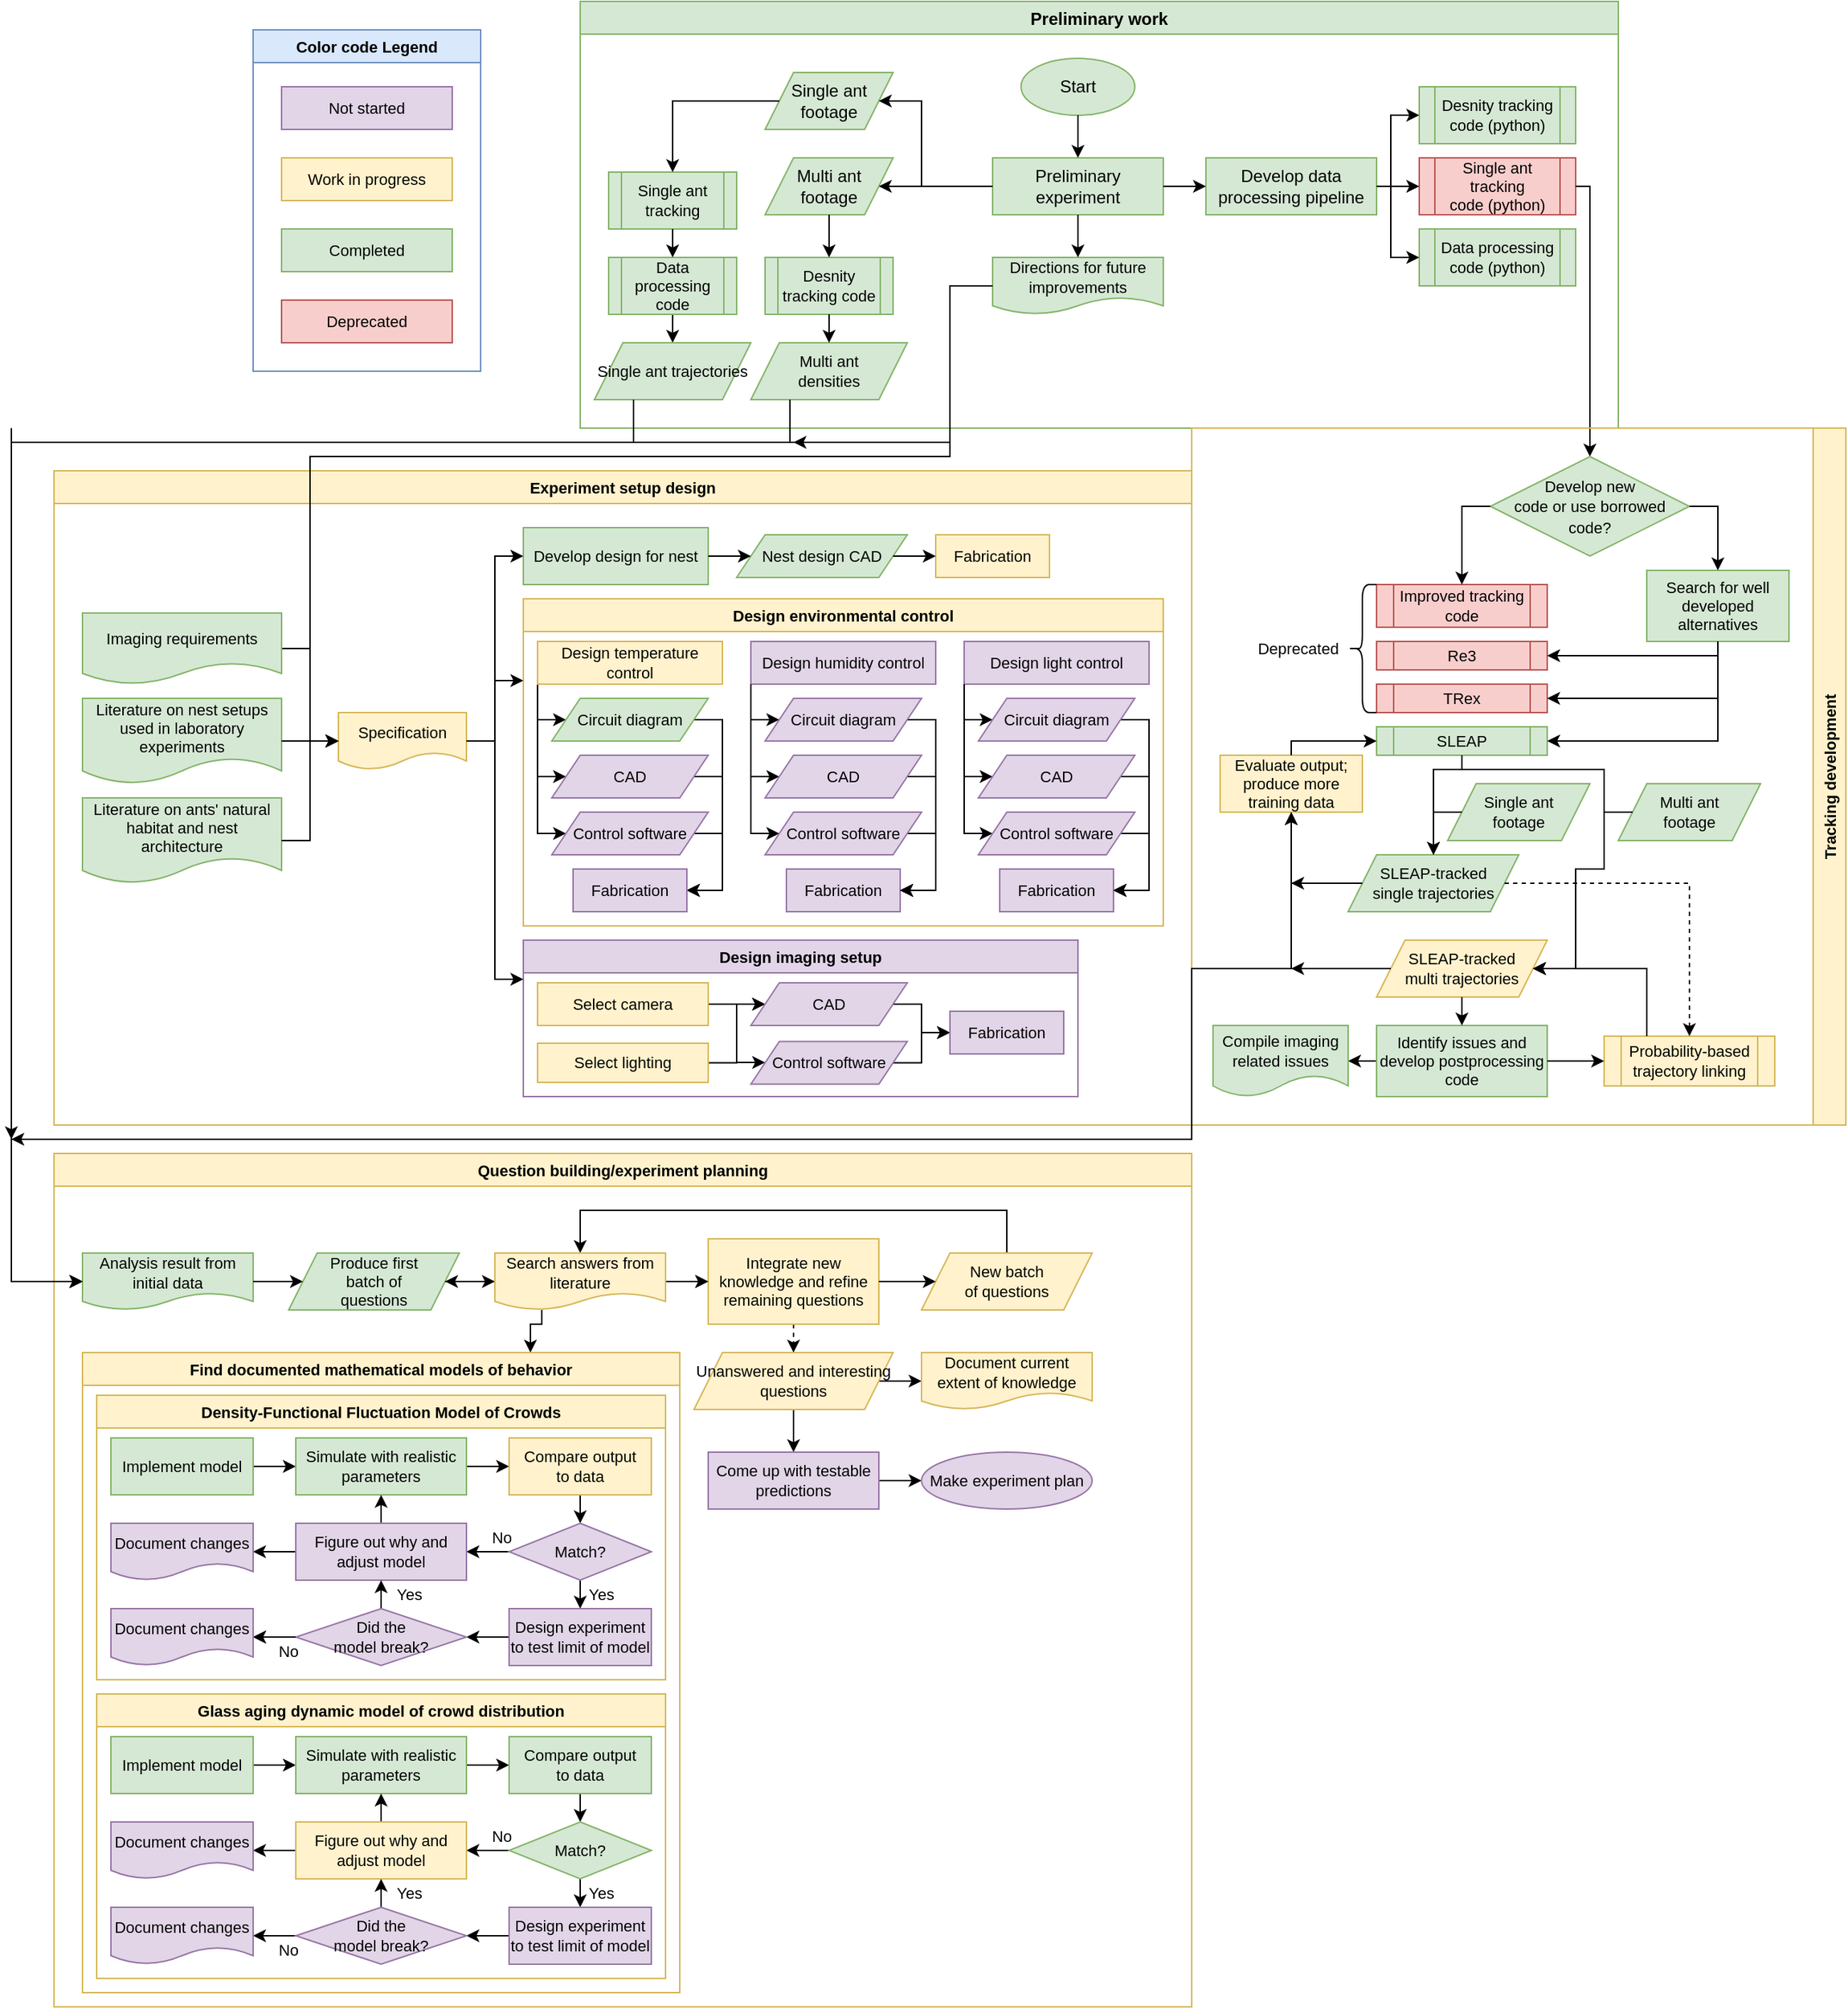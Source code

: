 <mxfile version="15.6.2" type="github">
  <diagram id="sCkYze-qXfBqLotD3-Qz" name="Page-1">
    <mxGraphModel dx="2354" dy="642" grid="1" gridSize="10" guides="1" tooltips="1" connect="1" arrows="1" fold="1" page="1" pageScale="1" pageWidth="850" pageHeight="1100" math="0" shadow="0">
      <root>
        <mxCell id="0" />
        <mxCell id="1" parent="0" />
        <mxCell id="1YLP4JvI8Be8PyGondC2-26" value="Preliminary work" style="swimlane;fillColor=#d5e8d4;strokeColor=#82b366;" parent="1" vertex="1">
          <mxGeometry x="50" y="30" width="730" height="300" as="geometry">
            <mxRectangle x="50" y="30" width="130" height="23" as="alternateBounds" />
          </mxGeometry>
        </mxCell>
        <mxCell id="1YLP4JvI8Be8PyGondC2-57" value="&lt;div&gt;Single ant tracking &lt;br&gt;&lt;/div&gt;&lt;div&gt;code (python)&lt;/div&gt;" style="shape=process;whiteSpace=wrap;html=1;backgroundOutline=1;fontSize=11;fillColor=#f8cecc;strokeColor=#b85450;" parent="1YLP4JvI8Be8PyGondC2-26" vertex="1">
          <mxGeometry x="590" y="110" width="110" height="40" as="geometry" />
        </mxCell>
        <mxCell id="1YLP4JvI8Be8PyGondC2-59" value="&lt;div&gt;Data processing &lt;br&gt;&lt;/div&gt;&lt;div&gt;code (python)&lt;/div&gt;" style="shape=process;whiteSpace=wrap;html=1;backgroundOutline=1;fontSize=11;fillColor=#d5e8d4;strokeColor=#82b366;" parent="1YLP4JvI8Be8PyGondC2-26" vertex="1">
          <mxGeometry x="590" y="160" width="110" height="40" as="geometry" />
        </mxCell>
        <mxCell id="1YLP4JvI8Be8PyGondC2-74" value="Desnity tracking code (python)" style="shape=process;whiteSpace=wrap;html=1;backgroundOutline=1;fontSize=11;fillColor=#d5e8d4;strokeColor=#82b366;" parent="1YLP4JvI8Be8PyGondC2-26" vertex="1">
          <mxGeometry x="590" y="60" width="110" height="40" as="geometry" />
        </mxCell>
        <mxCell id="1YLP4JvI8Be8PyGondC2-76" value="Single ant tracking" style="shape=process;whiteSpace=wrap;html=1;backgroundOutline=1;fontSize=11;fillColor=#d5e8d4;strokeColor=#82b366;" parent="1YLP4JvI8Be8PyGondC2-26" vertex="1">
          <mxGeometry x="20" y="120" width="90" height="40" as="geometry" />
        </mxCell>
        <mxCell id="1YLP4JvI8Be8PyGondC2-131" style="edgeStyle=orthogonalEdgeStyle;rounded=0;orthogonalLoop=1;jettySize=auto;html=1;exitX=0.5;exitY=1;exitDx=0;exitDy=0;entryX=0.5;entryY=0;entryDx=0;entryDy=0;fontSize=11;" parent="1YLP4JvI8Be8PyGondC2-26" source="1YLP4JvI8Be8PyGondC2-79" target="1YLP4JvI8Be8PyGondC2-85" edge="1">
          <mxGeometry relative="1" as="geometry" />
        </mxCell>
        <mxCell id="1YLP4JvI8Be8PyGondC2-79" value="&lt;div&gt;Data processing &lt;br&gt;&lt;/div&gt;&lt;div&gt;code&lt;br&gt;&lt;/div&gt;" style="shape=process;whiteSpace=wrap;html=1;backgroundOutline=1;fontSize=11;fillColor=#d5e8d4;strokeColor=#82b366;" parent="1YLP4JvI8Be8PyGondC2-26" vertex="1">
          <mxGeometry x="20" y="180" width="90" height="40" as="geometry" />
        </mxCell>
        <mxCell id="1YLP4JvI8Be8PyGondC2-78" style="edgeStyle=orthogonalEdgeStyle;rounded=0;orthogonalLoop=1;jettySize=auto;html=1;exitX=0.5;exitY=1;exitDx=0;exitDy=0;fontSize=11;entryX=0.5;entryY=0;entryDx=0;entryDy=0;" parent="1YLP4JvI8Be8PyGondC2-26" source="1YLP4JvI8Be8PyGondC2-76" target="1YLP4JvI8Be8PyGondC2-79" edge="1">
          <mxGeometry relative="1" as="geometry">
            <mxPoint x="80" y="190" as="targetPoint" />
          </mxGeometry>
        </mxCell>
        <mxCell id="1YLP4JvI8Be8PyGondC2-82" value="Desnity tracking code" style="shape=process;whiteSpace=wrap;html=1;backgroundOutline=1;fontSize=11;fillColor=#d5e8d4;strokeColor=#82b366;" parent="1YLP4JvI8Be8PyGondC2-26" vertex="1">
          <mxGeometry x="130" y="180" width="90" height="40" as="geometry" />
        </mxCell>
        <mxCell id="1YLP4JvI8Be8PyGondC2-1" value="&lt;div&gt;Start&lt;/div&gt;" style="ellipse;whiteSpace=wrap;html=1;fillColor=#d5e8d4;strokeColor=#82b366;" parent="1YLP4JvI8Be8PyGondC2-26" vertex="1">
          <mxGeometry x="310" y="40" width="80" height="40" as="geometry" />
        </mxCell>
        <mxCell id="1YLP4JvI8Be8PyGondC2-2" value="Preliminary experiment" style="rounded=0;whiteSpace=wrap;html=1;fillColor=#d5e8d4;strokeColor=#82b366;" parent="1YLP4JvI8Be8PyGondC2-26" vertex="1">
          <mxGeometry x="290" y="110" width="120" height="40" as="geometry" />
        </mxCell>
        <mxCell id="1YLP4JvI8Be8PyGondC2-4" value="&lt;div&gt;Develop data processing pipeline&lt;/div&gt;" style="rounded=0;whiteSpace=wrap;html=1;fillColor=#d5e8d4;strokeColor=#82b366;" parent="1YLP4JvI8Be8PyGondC2-26" vertex="1">
          <mxGeometry x="440" y="110" width="120" height="40" as="geometry" />
        </mxCell>
        <mxCell id="1YLP4JvI8Be8PyGondC2-3" style="edgeStyle=orthogonalEdgeStyle;rounded=0;orthogonalLoop=1;jettySize=auto;html=1;entryX=0.5;entryY=0;entryDx=0;entryDy=0;" parent="1YLP4JvI8Be8PyGondC2-26" source="1YLP4JvI8Be8PyGondC2-1" target="1YLP4JvI8Be8PyGondC2-2" edge="1">
          <mxGeometry relative="1" as="geometry" />
        </mxCell>
        <mxCell id="1YLP4JvI8Be8PyGondC2-90" value="Directions for future improvements" style="shape=document;whiteSpace=wrap;html=1;boundedLbl=1;fontSize=11;fillColor=#d5e8d4;strokeColor=#82b366;" parent="1YLP4JvI8Be8PyGondC2-26" vertex="1">
          <mxGeometry x="290" y="180" width="120" height="40" as="geometry" />
        </mxCell>
        <mxCell id="1YLP4JvI8Be8PyGondC2-10" value="&lt;div&gt;Multi ant &lt;br&gt;footage&lt;br&gt;&lt;/div&gt;" style="shape=parallelogram;perimeter=parallelogramPerimeter;whiteSpace=wrap;html=1;fixedSize=1;fillColor=#d5e8d4;strokeColor=#82b366;" parent="1YLP4JvI8Be8PyGondC2-26" vertex="1">
          <mxGeometry x="130" y="110" width="90" height="40" as="geometry" />
        </mxCell>
        <mxCell id="1YLP4JvI8Be8PyGondC2-9" value="&lt;div&gt;Single ant &lt;br&gt;footage&lt;br&gt;&lt;/div&gt;" style="shape=parallelogram;perimeter=parallelogramPerimeter;whiteSpace=wrap;html=1;fixedSize=1;fillColor=#d5e8d4;strokeColor=#82b366;" parent="1YLP4JvI8Be8PyGondC2-26" vertex="1">
          <mxGeometry x="130" y="50" width="90" height="40" as="geometry" />
        </mxCell>
        <mxCell id="1YLP4JvI8Be8PyGondC2-91" style="edgeStyle=orthogonalEdgeStyle;rounded=0;orthogonalLoop=1;jettySize=auto;html=1;exitX=0.5;exitY=1;exitDx=0;exitDy=0;entryX=0.5;entryY=0;entryDx=0;entryDy=0;fontSize=11;" parent="1YLP4JvI8Be8PyGondC2-26" source="1YLP4JvI8Be8PyGondC2-2" target="1YLP4JvI8Be8PyGondC2-90" edge="1">
          <mxGeometry relative="1" as="geometry" />
        </mxCell>
        <mxCell id="1YLP4JvI8Be8PyGondC2-13" style="edgeStyle=orthogonalEdgeStyle;rounded=0;orthogonalLoop=1;jettySize=auto;html=1;exitX=1;exitY=0.5;exitDx=0;exitDy=0;" parent="1YLP4JvI8Be8PyGondC2-26" source="1YLP4JvI8Be8PyGondC2-2" target="1YLP4JvI8Be8PyGondC2-4" edge="1">
          <mxGeometry relative="1" as="geometry">
            <Array as="points" />
          </mxGeometry>
        </mxCell>
        <mxCell id="1YLP4JvI8Be8PyGondC2-60" style="edgeStyle=orthogonalEdgeStyle;rounded=0;orthogonalLoop=1;jettySize=auto;html=1;exitX=1;exitY=0.5;exitDx=0;exitDy=0;entryX=0;entryY=0.5;entryDx=0;entryDy=0;fontSize=11;" parent="1YLP4JvI8Be8PyGondC2-26" source="1YLP4JvI8Be8PyGondC2-4" target="1YLP4JvI8Be8PyGondC2-59" edge="1">
          <mxGeometry relative="1" as="geometry">
            <Array as="points">
              <mxPoint x="570" y="130" />
              <mxPoint x="570" y="180" />
            </Array>
          </mxGeometry>
        </mxCell>
        <mxCell id="1YLP4JvI8Be8PyGondC2-75" style="edgeStyle=orthogonalEdgeStyle;rounded=0;orthogonalLoop=1;jettySize=auto;html=1;exitX=1;exitY=0.5;exitDx=0;exitDy=0;entryX=0;entryY=0.5;entryDx=0;entryDy=0;fontSize=11;" parent="1YLP4JvI8Be8PyGondC2-26" source="1YLP4JvI8Be8PyGondC2-4" target="1YLP4JvI8Be8PyGondC2-74" edge="1">
          <mxGeometry relative="1" as="geometry">
            <Array as="points">
              <mxPoint x="570" y="130" />
              <mxPoint x="570" y="80" />
            </Array>
          </mxGeometry>
        </mxCell>
        <mxCell id="1YLP4JvI8Be8PyGondC2-92" style="edgeStyle=orthogonalEdgeStyle;rounded=0;orthogonalLoop=1;jettySize=auto;html=1;exitX=1;exitY=0.5;exitDx=0;exitDy=0;entryX=0;entryY=0.5;entryDx=0;entryDy=0;fontSize=11;" parent="1YLP4JvI8Be8PyGondC2-26" source="1YLP4JvI8Be8PyGondC2-4" target="1YLP4JvI8Be8PyGondC2-57" edge="1">
          <mxGeometry relative="1" as="geometry" />
        </mxCell>
        <mxCell id="1YLP4JvI8Be8PyGondC2-12" style="edgeStyle=orthogonalEdgeStyle;rounded=0;orthogonalLoop=1;jettySize=auto;html=1;exitX=0;exitY=0.5;exitDx=0;exitDy=0;entryX=1;entryY=0.5;entryDx=0;entryDy=0;" parent="1YLP4JvI8Be8PyGondC2-26" source="1YLP4JvI8Be8PyGondC2-2" target="1YLP4JvI8Be8PyGondC2-10" edge="1">
          <mxGeometry relative="1" as="geometry">
            <Array as="points">
              <mxPoint x="230" y="130" />
              <mxPoint x="230" y="130" />
            </Array>
          </mxGeometry>
        </mxCell>
        <mxCell id="1YLP4JvI8Be8PyGondC2-83" style="edgeStyle=orthogonalEdgeStyle;rounded=0;orthogonalLoop=1;jettySize=auto;html=1;exitX=0.5;exitY=1;exitDx=0;exitDy=0;entryX=0.5;entryY=0;entryDx=0;entryDy=0;fontSize=11;" parent="1YLP4JvI8Be8PyGondC2-26" source="1YLP4JvI8Be8PyGondC2-10" target="1YLP4JvI8Be8PyGondC2-82" edge="1">
          <mxGeometry relative="1" as="geometry" />
        </mxCell>
        <mxCell id="1YLP4JvI8Be8PyGondC2-11" style="edgeStyle=orthogonalEdgeStyle;rounded=0;orthogonalLoop=1;jettySize=auto;html=1;exitX=0;exitY=0.5;exitDx=0;exitDy=0;entryX=1;entryY=0.5;entryDx=0;entryDy=0;" parent="1YLP4JvI8Be8PyGondC2-26" source="1YLP4JvI8Be8PyGondC2-2" target="1YLP4JvI8Be8PyGondC2-9" edge="1">
          <mxGeometry relative="1" as="geometry">
            <Array as="points">
              <mxPoint x="240" y="130" />
              <mxPoint x="240" y="70" />
            </Array>
          </mxGeometry>
        </mxCell>
        <mxCell id="1YLP4JvI8Be8PyGondC2-77" style="edgeStyle=orthogonalEdgeStyle;rounded=0;orthogonalLoop=1;jettySize=auto;html=1;exitX=0;exitY=0.5;exitDx=0;exitDy=0;entryX=0.5;entryY=0;entryDx=0;entryDy=0;fontSize=11;" parent="1YLP4JvI8Be8PyGondC2-26" source="1YLP4JvI8Be8PyGondC2-9" target="1YLP4JvI8Be8PyGondC2-76" edge="1">
          <mxGeometry relative="1" as="geometry" />
        </mxCell>
        <mxCell id="1YLP4JvI8Be8PyGondC2-86" value="&lt;div&gt;Multi ant &lt;br&gt;&lt;/div&gt;&lt;div&gt;densities&lt;/div&gt;" style="shape=parallelogram;perimeter=parallelogramPerimeter;whiteSpace=wrap;html=1;fixedSize=1;fontSize=11;fillColor=#d5e8d4;strokeColor=#82b366;" parent="1YLP4JvI8Be8PyGondC2-26" vertex="1">
          <mxGeometry x="120" y="240" width="110" height="40" as="geometry" />
        </mxCell>
        <mxCell id="1YLP4JvI8Be8PyGondC2-87" style="edgeStyle=orthogonalEdgeStyle;rounded=0;orthogonalLoop=1;jettySize=auto;html=1;exitX=0.5;exitY=1;exitDx=0;exitDy=0;entryX=0.5;entryY=0;entryDx=0;entryDy=0;fontSize=11;" parent="1YLP4JvI8Be8PyGondC2-26" source="1YLP4JvI8Be8PyGondC2-82" target="1YLP4JvI8Be8PyGondC2-86" edge="1">
          <mxGeometry relative="1" as="geometry" />
        </mxCell>
        <mxCell id="1YLP4JvI8Be8PyGondC2-85" value="&lt;div&gt;Single ant trajectories&lt;/div&gt;" style="shape=parallelogram;perimeter=parallelogramPerimeter;whiteSpace=wrap;html=1;fixedSize=1;fontSize=11;fillColor=#d5e8d4;strokeColor=#82b366;" parent="1YLP4JvI8Be8PyGondC2-26" vertex="1">
          <mxGeometry x="10" y="240" width="110" height="40" as="geometry" />
        </mxCell>
        <mxCell id="1YLP4JvI8Be8PyGondC2-52" style="edgeStyle=orthogonalEdgeStyle;rounded=0;orthogonalLoop=1;jettySize=auto;html=1;entryX=0.5;entryY=0;entryDx=0;entryDy=0;fontSize=11;exitX=1;exitY=0.5;exitDx=0;exitDy=0;" parent="1" source="1YLP4JvI8Be8PyGondC2-57" target="1YLP4JvI8Be8PyGondC2-40" edge="1">
          <mxGeometry relative="1" as="geometry">
            <mxPoint x="770" y="170" as="sourcePoint" />
            <Array as="points">
              <mxPoint x="760" y="160" />
            </Array>
          </mxGeometry>
        </mxCell>
        <mxCell id="1YLP4JvI8Be8PyGondC2-129" value="Tracking development" style="swimlane;horizontal=0;fontSize=11;direction=west;fillColor=#fff2cc;strokeColor=#d6b656;" parent="1" vertex="1">
          <mxGeometry x="480" y="330" width="460" height="490" as="geometry">
            <mxRectangle x="480" y="280" width="30" height="150" as="alternateBounds" />
          </mxGeometry>
        </mxCell>
        <mxCell id="1YLP4JvI8Be8PyGondC2-111" value="Probability-based trajectory linking" style="shape=process;whiteSpace=wrap;html=1;backgroundOutline=1;fontSize=11;fillColor=#fff2cc;strokeColor=#d6b656;" parent="1YLP4JvI8Be8PyGondC2-129" vertex="1">
          <mxGeometry x="290" y="427.5" width="120" height="35" as="geometry" />
        </mxCell>
        <mxCell id="1YLP4JvI8Be8PyGondC2-145" style="edgeStyle=orthogonalEdgeStyle;rounded=0;orthogonalLoop=1;jettySize=auto;html=1;exitX=0;exitY=0.5;exitDx=0;exitDy=0;entryX=1;entryY=0.5;entryDx=0;entryDy=0;fontSize=11;" parent="1YLP4JvI8Be8PyGondC2-129" source="1YLP4JvI8Be8PyGondC2-107" target="1YLP4JvI8Be8PyGondC2-144" edge="1">
          <mxGeometry relative="1" as="geometry" />
        </mxCell>
        <mxCell id="1YLP4JvI8Be8PyGondC2-107" value="Identify issues and develop postprocessing code" style="rounded=0;whiteSpace=wrap;html=1;fontSize=11;fillColor=#d5e8d4;strokeColor=#82b366;" parent="1YLP4JvI8Be8PyGondC2-129" vertex="1">
          <mxGeometry x="130" y="420" width="120" height="50" as="geometry" />
        </mxCell>
        <mxCell id="1YLP4JvI8Be8PyGondC2-112" style="edgeStyle=orthogonalEdgeStyle;rounded=0;orthogonalLoop=1;jettySize=auto;html=1;exitX=1;exitY=0.5;exitDx=0;exitDy=0;entryX=0;entryY=0.5;entryDx=0;entryDy=0;fontSize=11;" parent="1YLP4JvI8Be8PyGondC2-129" source="1YLP4JvI8Be8PyGondC2-107" target="1YLP4JvI8Be8PyGondC2-111" edge="1">
          <mxGeometry relative="1" as="geometry" />
        </mxCell>
        <mxCell id="1YLP4JvI8Be8PyGondC2-104" value="&lt;div&gt;SLEAP-tracked &lt;br&gt;&lt;/div&gt;&lt;div&gt;multi trajectories&lt;/div&gt;" style="shape=parallelogram;perimeter=parallelogramPerimeter;whiteSpace=wrap;html=1;fixedSize=1;fontSize=11;fillColor=#fff2cc;strokeColor=#d6b656;" parent="1YLP4JvI8Be8PyGondC2-129" vertex="1">
          <mxGeometry x="130" y="360" width="120" height="40" as="geometry" />
        </mxCell>
        <mxCell id="1YLP4JvI8Be8PyGondC2-109" style="edgeStyle=orthogonalEdgeStyle;rounded=0;orthogonalLoop=1;jettySize=auto;html=1;exitX=0.5;exitY=1;exitDx=0;exitDy=0;entryX=0.5;entryY=0;entryDx=0;entryDy=0;fontSize=11;" parent="1YLP4JvI8Be8PyGondC2-129" source="1YLP4JvI8Be8PyGondC2-104" target="1YLP4JvI8Be8PyGondC2-107" edge="1">
          <mxGeometry relative="1" as="geometry" />
        </mxCell>
        <mxCell id="1YLP4JvI8Be8PyGondC2-127" style="edgeStyle=orthogonalEdgeStyle;rounded=0;orthogonalLoop=1;jettySize=auto;html=1;exitX=0.25;exitY=0;exitDx=0;exitDy=0;entryX=1;entryY=0.5;entryDx=0;entryDy=0;fontSize=11;" parent="1YLP4JvI8Be8PyGondC2-129" source="1YLP4JvI8Be8PyGondC2-111" target="1YLP4JvI8Be8PyGondC2-104" edge="1">
          <mxGeometry relative="1" as="geometry">
            <Array as="points">
              <mxPoint x="320" y="380" />
            </Array>
          </mxGeometry>
        </mxCell>
        <mxCell id="1YLP4JvI8Be8PyGondC2-96" value="&lt;div&gt;SLEAP-tracked &lt;br&gt;&lt;/div&gt;&lt;div&gt;single trajectories&lt;/div&gt;" style="shape=parallelogram;perimeter=parallelogramPerimeter;whiteSpace=wrap;html=1;fixedSize=1;fontSize=11;fillColor=#d5e8d4;strokeColor=#82b366;" parent="1YLP4JvI8Be8PyGondC2-129" vertex="1">
          <mxGeometry x="110" y="300" width="120" height="40" as="geometry" />
        </mxCell>
        <mxCell id="1YLP4JvI8Be8PyGondC2-125" style="edgeStyle=orthogonalEdgeStyle;rounded=0;orthogonalLoop=1;jettySize=auto;html=1;exitX=1;exitY=0.5;exitDx=0;exitDy=0;entryX=0.5;entryY=0;entryDx=0;entryDy=0;dashed=1;fontSize=11;" parent="1YLP4JvI8Be8PyGondC2-129" source="1YLP4JvI8Be8PyGondC2-96" target="1YLP4JvI8Be8PyGondC2-111" edge="1">
          <mxGeometry relative="1" as="geometry">
            <Array as="points">
              <mxPoint x="350" y="320" />
            </Array>
          </mxGeometry>
        </mxCell>
        <mxCell id="1YLP4JvI8Be8PyGondC2-100" value="Evaluate output; produce more training data" style="rounded=0;whiteSpace=wrap;html=1;fontSize=11;fillColor=#fff2cc;strokeColor=#d6b656;" parent="1YLP4JvI8Be8PyGondC2-129" vertex="1">
          <mxGeometry x="20" y="230" width="100" height="40" as="geometry" />
        </mxCell>
        <mxCell id="1YLP4JvI8Be8PyGondC2-101" style="edgeStyle=orthogonalEdgeStyle;rounded=0;orthogonalLoop=1;jettySize=auto;html=1;exitX=0;exitY=0.5;exitDx=0;exitDy=0;entryX=0.5;entryY=1;entryDx=0;entryDy=0;fontSize=11;" parent="1YLP4JvI8Be8PyGondC2-129" source="1YLP4JvI8Be8PyGondC2-96" target="1YLP4JvI8Be8PyGondC2-100" edge="1">
          <mxGeometry relative="1" as="geometry">
            <Array as="points">
              <mxPoint x="70" y="320" />
            </Array>
          </mxGeometry>
        </mxCell>
        <mxCell id="1YLP4JvI8Be8PyGondC2-71" value="Deprecated" style="text;html=1;strokeColor=none;fillColor=none;align=center;verticalAlign=middle;whiteSpace=wrap;rounded=0;fontSize=11;" parent="1YLP4JvI8Be8PyGondC2-129" vertex="1">
          <mxGeometry x="40" y="140" width="70" height="30" as="geometry" />
        </mxCell>
        <mxCell id="1YLP4JvI8Be8PyGondC2-103" value="Multi ant&lt;br&gt;footage" style="shape=parallelogram;perimeter=parallelogramPerimeter;whiteSpace=wrap;html=1;fixedSize=1;fontSize=11;fillColor=#d5e8d4;strokeColor=#82b366;" parent="1YLP4JvI8Be8PyGondC2-129" vertex="1">
          <mxGeometry x="300" y="250" width="100" height="40" as="geometry" />
        </mxCell>
        <mxCell id="1YLP4JvI8Be8PyGondC2-106" style="edgeStyle=orthogonalEdgeStyle;rounded=0;orthogonalLoop=1;jettySize=auto;html=1;exitX=0;exitY=0.5;exitDx=0;exitDy=0;entryX=1;entryY=0.5;entryDx=0;entryDy=0;fontSize=11;" parent="1YLP4JvI8Be8PyGondC2-129" source="1YLP4JvI8Be8PyGondC2-103" target="1YLP4JvI8Be8PyGondC2-104" edge="1">
          <mxGeometry relative="1" as="geometry">
            <Array as="points">
              <mxPoint x="290" y="270" />
              <mxPoint x="290" y="310" />
              <mxPoint x="270" y="310" />
              <mxPoint x="270" y="380" />
            </Array>
          </mxGeometry>
        </mxCell>
        <mxCell id="1YLP4JvI8Be8PyGondC2-93" value="Single ant&lt;br&gt;footage" style="shape=parallelogram;perimeter=parallelogramPerimeter;whiteSpace=wrap;html=1;fixedSize=1;fontSize=11;fillColor=#d5e8d4;strokeColor=#82b366;" parent="1YLP4JvI8Be8PyGondC2-129" vertex="1">
          <mxGeometry x="180" y="250" width="100" height="40" as="geometry" />
        </mxCell>
        <mxCell id="1YLP4JvI8Be8PyGondC2-97" style="edgeStyle=orthogonalEdgeStyle;rounded=0;orthogonalLoop=1;jettySize=auto;html=1;exitX=0;exitY=0.5;exitDx=0;exitDy=0;entryX=0.5;entryY=0;entryDx=0;entryDy=0;fontSize=11;" parent="1YLP4JvI8Be8PyGondC2-129" source="1YLP4JvI8Be8PyGondC2-93" target="1YLP4JvI8Be8PyGondC2-96" edge="1">
          <mxGeometry relative="1" as="geometry">
            <Array as="points">
              <mxPoint x="170" y="270" />
            </Array>
          </mxGeometry>
        </mxCell>
        <mxCell id="1YLP4JvI8Be8PyGondC2-68" value="SLEAP" style="shape=process;whiteSpace=wrap;html=1;backgroundOutline=1;fontSize=11;fillColor=#d5e8d4;strokeColor=#82b366;" parent="1YLP4JvI8Be8PyGondC2-129" vertex="1">
          <mxGeometry x="130" y="210" width="120" height="20" as="geometry" />
        </mxCell>
        <mxCell id="1YLP4JvI8Be8PyGondC2-98" style="edgeStyle=orthogonalEdgeStyle;rounded=0;orthogonalLoop=1;jettySize=auto;html=1;exitX=0.5;exitY=1;exitDx=0;exitDy=0;fontSize=11;entryX=0.5;entryY=0;entryDx=0;entryDy=0;" parent="1YLP4JvI8Be8PyGondC2-129" source="1YLP4JvI8Be8PyGondC2-68" target="1YLP4JvI8Be8PyGondC2-96" edge="1">
          <mxGeometry relative="1" as="geometry">
            <mxPoint x="189.69" y="280" as="targetPoint" />
            <Array as="points">
              <mxPoint x="190" y="240" />
              <mxPoint x="170" y="240" />
            </Array>
          </mxGeometry>
        </mxCell>
        <mxCell id="1YLP4JvI8Be8PyGondC2-102" style="edgeStyle=orthogonalEdgeStyle;rounded=0;orthogonalLoop=1;jettySize=auto;html=1;exitX=0.5;exitY=0;exitDx=0;exitDy=0;entryX=0;entryY=0.5;entryDx=0;entryDy=0;fontSize=11;" parent="1YLP4JvI8Be8PyGondC2-129" source="1YLP4JvI8Be8PyGondC2-100" target="1YLP4JvI8Be8PyGondC2-68" edge="1">
          <mxGeometry relative="1" as="geometry">
            <Array as="points">
              <mxPoint x="70" y="220" />
            </Array>
          </mxGeometry>
        </mxCell>
        <mxCell id="1YLP4JvI8Be8PyGondC2-105" style="edgeStyle=orthogonalEdgeStyle;rounded=0;orthogonalLoop=1;jettySize=auto;html=1;exitX=0.5;exitY=1;exitDx=0;exitDy=0;entryX=1;entryY=0.5;entryDx=0;entryDy=0;fontSize=11;" parent="1YLP4JvI8Be8PyGondC2-129" source="1YLP4JvI8Be8PyGondC2-68" target="1YLP4JvI8Be8PyGondC2-104" edge="1">
          <mxGeometry relative="1" as="geometry">
            <Array as="points">
              <mxPoint x="190" y="240" />
              <mxPoint x="290" y="240" />
              <mxPoint x="290" y="310" />
              <mxPoint x="270" y="310" />
              <mxPoint x="270" y="380" />
            </Array>
          </mxGeometry>
        </mxCell>
        <mxCell id="1YLP4JvI8Be8PyGondC2-66" value="TRex" style="shape=process;whiteSpace=wrap;html=1;backgroundOutline=1;fontSize=11;fillColor=#f8cecc;strokeColor=#b85450;" parent="1YLP4JvI8Be8PyGondC2-129" vertex="1">
          <mxGeometry x="130" y="180" width="120" height="20" as="geometry" />
        </mxCell>
        <mxCell id="1YLP4JvI8Be8PyGondC2-64" value="Re3" style="shape=process;whiteSpace=wrap;html=1;backgroundOutline=1;fontSize=11;fillColor=#f8cecc;strokeColor=#b85450;" parent="1YLP4JvI8Be8PyGondC2-129" vertex="1">
          <mxGeometry x="130" y="150" width="120" height="20" as="geometry" />
        </mxCell>
        <mxCell id="1YLP4JvI8Be8PyGondC2-62" value="&lt;div&gt;Improved tracking&lt;/div&gt;&lt;div&gt; code&lt;br&gt;&lt;/div&gt;" style="shape=process;whiteSpace=wrap;html=1;backgroundOutline=1;fontSize=11;fillColor=#f8cecc;strokeColor=#b85450;" parent="1YLP4JvI8Be8PyGondC2-129" vertex="1">
          <mxGeometry x="130" y="110" width="120" height="30" as="geometry" />
        </mxCell>
        <mxCell id="1YLP4JvI8Be8PyGondC2-40" value="&lt;div&gt;&lt;font style=&quot;font-size: 11px&quot;&gt;Develop new&lt;/font&gt;&lt;/div&gt;&lt;div&gt;&lt;font style=&quot;font-size: 11px&quot;&gt;code or use borrowed &lt;br&gt;&lt;/font&gt;&lt;/div&gt;&lt;div&gt;&lt;font style=&quot;font-size: 11px&quot;&gt;code?&lt;/font&gt;&lt;/div&gt;" style="rhombus;whiteSpace=wrap;html=1;fillColor=#d5e8d4;strokeColor=#82b366;" parent="1YLP4JvI8Be8PyGondC2-129" vertex="1">
          <mxGeometry x="210" y="20" width="140" height="70" as="geometry" />
        </mxCell>
        <mxCell id="1YLP4JvI8Be8PyGondC2-55" style="edgeStyle=orthogonalEdgeStyle;rounded=0;orthogonalLoop=1;jettySize=auto;html=1;exitX=0;exitY=0.5;exitDx=0;exitDy=0;entryX=0.5;entryY=0;entryDx=0;entryDy=0;fontSize=11;" parent="1YLP4JvI8Be8PyGondC2-129" source="1YLP4JvI8Be8PyGondC2-40" target="1YLP4JvI8Be8PyGondC2-62" edge="1">
          <mxGeometry relative="1" as="geometry">
            <mxPoint x="190" y="100" as="targetPoint" />
            <Array as="points">
              <mxPoint x="190" y="55" />
            </Array>
          </mxGeometry>
        </mxCell>
        <mxCell id="1YLP4JvI8Be8PyGondC2-44" value="Search for well developed alternatives" style="rounded=0;whiteSpace=wrap;html=1;fontSize=11;fillColor=#d5e8d4;strokeColor=#82b366;" parent="1YLP4JvI8Be8PyGondC2-129" vertex="1">
          <mxGeometry x="320" y="100" width="100" height="50" as="geometry" />
        </mxCell>
        <mxCell id="1YLP4JvI8Be8PyGondC2-54" style="edgeStyle=orthogonalEdgeStyle;rounded=0;orthogonalLoop=1;jettySize=auto;html=1;exitX=1;exitY=0.5;exitDx=0;exitDy=0;entryX=0.5;entryY=0;entryDx=0;entryDy=0;fontSize=11;" parent="1YLP4JvI8Be8PyGondC2-129" source="1YLP4JvI8Be8PyGondC2-40" target="1YLP4JvI8Be8PyGondC2-44" edge="1">
          <mxGeometry relative="1" as="geometry" />
        </mxCell>
        <mxCell id="1YLP4JvI8Be8PyGondC2-65" style="edgeStyle=orthogonalEdgeStyle;rounded=0;orthogonalLoop=1;jettySize=auto;html=1;exitX=0.5;exitY=1;exitDx=0;exitDy=0;fontSize=11;" parent="1YLP4JvI8Be8PyGondC2-129" source="1YLP4JvI8Be8PyGondC2-44" target="1YLP4JvI8Be8PyGondC2-64" edge="1">
          <mxGeometry relative="1" as="geometry">
            <Array as="points">
              <mxPoint x="370" y="160" />
            </Array>
          </mxGeometry>
        </mxCell>
        <mxCell id="1YLP4JvI8Be8PyGondC2-67" style="edgeStyle=orthogonalEdgeStyle;rounded=0;orthogonalLoop=1;jettySize=auto;html=1;exitX=0.5;exitY=1;exitDx=0;exitDy=0;entryX=1;entryY=0.5;entryDx=0;entryDy=0;fontSize=11;" parent="1YLP4JvI8Be8PyGondC2-129" source="1YLP4JvI8Be8PyGondC2-44" target="1YLP4JvI8Be8PyGondC2-66" edge="1">
          <mxGeometry relative="1" as="geometry" />
        </mxCell>
        <mxCell id="1YLP4JvI8Be8PyGondC2-69" style="edgeStyle=orthogonalEdgeStyle;rounded=0;orthogonalLoop=1;jettySize=auto;html=1;exitX=0.5;exitY=1;exitDx=0;exitDy=0;entryX=1;entryY=0.5;entryDx=0;entryDy=0;fontSize=11;" parent="1YLP4JvI8Be8PyGondC2-129" source="1YLP4JvI8Be8PyGondC2-44" target="1YLP4JvI8Be8PyGondC2-68" edge="1">
          <mxGeometry relative="1" as="geometry" />
        </mxCell>
        <mxCell id="1YLP4JvI8Be8PyGondC2-108" style="edgeStyle=orthogonalEdgeStyle;rounded=0;orthogonalLoop=1;jettySize=auto;html=1;exitX=0;exitY=0.5;exitDx=0;exitDy=0;fontSize=11;entryX=0.5;entryY=1;entryDx=0;entryDy=0;" parent="1YLP4JvI8Be8PyGondC2-129" source="1YLP4JvI8Be8PyGondC2-104" target="1YLP4JvI8Be8PyGondC2-100" edge="1">
          <mxGeometry relative="1" as="geometry">
            <mxPoint x="50.0" y="270" as="targetPoint" />
          </mxGeometry>
        </mxCell>
        <mxCell id="1YLP4JvI8Be8PyGondC2-70" value="" style="shape=curlyBracket;whiteSpace=wrap;html=1;rounded=1;flipH=1;fontSize=11;size=0.5;direction=west;" parent="1YLP4JvI8Be8PyGondC2-129" vertex="1">
          <mxGeometry x="110" y="110" width="20" height="90" as="geometry" />
        </mxCell>
        <mxCell id="1YLP4JvI8Be8PyGondC2-144" value="Compile imaging related issues" style="shape=document;whiteSpace=wrap;html=1;boundedLbl=1;fontSize=11;fillColor=#d5e8d4;strokeColor=#82b366;" parent="1YLP4JvI8Be8PyGondC2-129" vertex="1">
          <mxGeometry x="15" y="420" width="95" height="50" as="geometry" />
        </mxCell>
        <mxCell id="1YLP4JvI8Be8PyGondC2-208" value="Experiment setup design" style="swimlane;fontSize=11;fillColor=#fff2cc;strokeColor=#d6b656;" parent="1" vertex="1">
          <mxGeometry x="-320" y="360" width="800" height="460" as="geometry" />
        </mxCell>
        <mxCell id="1YLP4JvI8Be8PyGondC2-88" value="Literature on nest setups used in laboratory experiments" style="shape=document;whiteSpace=wrap;html=1;boundedLbl=1;fontSize=11;fillColor=#d5e8d4;strokeColor=#82b366;" parent="1YLP4JvI8Be8PyGondC2-208" vertex="1">
          <mxGeometry x="20" y="160" width="140" height="60" as="geometry" />
        </mxCell>
        <mxCell id="1YLP4JvI8Be8PyGondC2-89" value="Literature on ants&#39; natural habitat and nest architecture" style="shape=document;whiteSpace=wrap;html=1;boundedLbl=1;fontSize=11;fillColor=#d5e8d4;strokeColor=#82b366;" parent="1YLP4JvI8Be8PyGondC2-208" vertex="1">
          <mxGeometry x="20" y="230" width="140" height="60" as="geometry" />
        </mxCell>
        <mxCell id="1YLP4JvI8Be8PyGondC2-140" value="Specification" style="shape=document;whiteSpace=wrap;html=1;boundedLbl=1;fontSize=11;fillColor=#fff2cc;strokeColor=#d6b656;" parent="1YLP4JvI8Be8PyGondC2-208" vertex="1">
          <mxGeometry x="200" y="170" width="90" height="40" as="geometry" />
        </mxCell>
        <mxCell id="1YLP4JvI8Be8PyGondC2-138" style="edgeStyle=orthogonalEdgeStyle;rounded=0;orthogonalLoop=1;jettySize=auto;html=1;exitX=1;exitY=0.5;exitDx=0;exitDy=0;entryX=0;entryY=0.5;entryDx=0;entryDy=0;fontSize=11;" parent="1YLP4JvI8Be8PyGondC2-208" source="1YLP4JvI8Be8PyGondC2-88" target="1YLP4JvI8Be8PyGondC2-140" edge="1">
          <mxGeometry relative="1" as="geometry">
            <mxPoint x="280" y="110" as="targetPoint" />
          </mxGeometry>
        </mxCell>
        <mxCell id="1YLP4JvI8Be8PyGondC2-136" style="edgeStyle=orthogonalEdgeStyle;rounded=0;orthogonalLoop=1;jettySize=auto;html=1;exitX=1;exitY=0.5;exitDx=0;exitDy=0;entryX=0;entryY=0.5;entryDx=0;entryDy=0;fontSize=11;" parent="1YLP4JvI8Be8PyGondC2-208" source="1YLP4JvI8Be8PyGondC2-89" target="1YLP4JvI8Be8PyGondC2-140" edge="1">
          <mxGeometry relative="1" as="geometry">
            <mxPoint x="280" y="110" as="targetPoint" />
            <Array as="points">
              <mxPoint x="180" y="260" />
              <mxPoint x="180" y="190" />
            </Array>
          </mxGeometry>
        </mxCell>
        <mxCell id="1YLP4JvI8Be8PyGondC2-141" value="Develop design for nest" style="rounded=0;whiteSpace=wrap;html=1;fontSize=11;fillColor=#d5e8d4;strokeColor=#82b366;" parent="1YLP4JvI8Be8PyGondC2-208" vertex="1">
          <mxGeometry x="330" y="40" width="130" height="40" as="geometry" />
        </mxCell>
        <mxCell id="1YLP4JvI8Be8PyGondC2-148" style="edgeStyle=orthogonalEdgeStyle;rounded=0;orthogonalLoop=1;jettySize=auto;html=1;exitX=1;exitY=0.5;exitDx=0;exitDy=0;entryX=0;entryY=0.5;entryDx=0;entryDy=0;fontSize=11;" parent="1YLP4JvI8Be8PyGondC2-208" source="1YLP4JvI8Be8PyGondC2-140" target="1YLP4JvI8Be8PyGondC2-141" edge="1">
          <mxGeometry relative="1" as="geometry">
            <Array as="points">
              <mxPoint x="310" y="190" />
              <mxPoint x="310" y="60" />
            </Array>
          </mxGeometry>
        </mxCell>
        <mxCell id="1YLP4JvI8Be8PyGondC2-147" style="edgeStyle=orthogonalEdgeStyle;rounded=0;orthogonalLoop=1;jettySize=auto;html=1;exitX=1;exitY=0.5;exitDx=0;exitDy=0;entryX=0;entryY=0.5;entryDx=0;entryDy=0;fontSize=11;" parent="1YLP4JvI8Be8PyGondC2-208" source="1YLP4JvI8Be8PyGondC2-146" target="1YLP4JvI8Be8PyGondC2-140" edge="1">
          <mxGeometry relative="1" as="geometry">
            <Array as="points">
              <mxPoint x="180" y="125" />
              <mxPoint x="180" y="190" />
            </Array>
          </mxGeometry>
        </mxCell>
        <mxCell id="1YLP4JvI8Be8PyGondC2-146" value="Imaging requirements" style="shape=document;whiteSpace=wrap;html=1;boundedLbl=1;fontSize=11;fillColor=#d5e8d4;strokeColor=#82b366;" parent="1YLP4JvI8Be8PyGondC2-208" vertex="1">
          <mxGeometry x="20" y="100" width="140" height="50" as="geometry" />
        </mxCell>
        <mxCell id="1YLP4JvI8Be8PyGondC2-154" value="&lt;div&gt;Nest design CAD&lt;/div&gt;" style="shape=parallelogram;perimeter=parallelogramPerimeter;whiteSpace=wrap;html=1;fixedSize=1;fontSize=11;fillColor=#d5e8d4;strokeColor=#82b366;" parent="1YLP4JvI8Be8PyGondC2-208" vertex="1">
          <mxGeometry x="480" y="45" width="120" height="30" as="geometry" />
        </mxCell>
        <mxCell id="1YLP4JvI8Be8PyGondC2-153" style="edgeStyle=orthogonalEdgeStyle;rounded=0;orthogonalLoop=1;jettySize=auto;html=1;exitX=1;exitY=0.5;exitDx=0;exitDy=0;entryX=0;entryY=0.5;entryDx=0;entryDy=0;fontSize=11;" parent="1YLP4JvI8Be8PyGondC2-208" source="1YLP4JvI8Be8PyGondC2-141" target="1YLP4JvI8Be8PyGondC2-154" edge="1">
          <mxGeometry relative="1" as="geometry">
            <mxPoint x="480" y="60" as="targetPoint" />
          </mxGeometry>
        </mxCell>
        <mxCell id="1YLP4JvI8Be8PyGondC2-157" value="Fabrication" style="rounded=0;whiteSpace=wrap;html=1;fontSize=11;fillColor=#fff2cc;strokeColor=#d6b656;" parent="1YLP4JvI8Be8PyGondC2-208" vertex="1">
          <mxGeometry x="620" y="45" width="80" height="30" as="geometry" />
        </mxCell>
        <mxCell id="1YLP4JvI8Be8PyGondC2-158" style="edgeStyle=orthogonalEdgeStyle;rounded=0;orthogonalLoop=1;jettySize=auto;html=1;exitX=1;exitY=0.5;exitDx=0;exitDy=0;entryX=0;entryY=0.5;entryDx=0;entryDy=0;fontSize=11;" parent="1YLP4JvI8Be8PyGondC2-208" source="1YLP4JvI8Be8PyGondC2-154" target="1YLP4JvI8Be8PyGondC2-157" edge="1">
          <mxGeometry relative="1" as="geometry" />
        </mxCell>
        <mxCell id="1YLP4JvI8Be8PyGondC2-162" value="Design environmental control" style="swimlane;fontSize=11;fillColor=#fff2cc;strokeColor=#d6b656;" parent="1YLP4JvI8Be8PyGondC2-208" vertex="1">
          <mxGeometry x="330" y="90" width="450" height="230" as="geometry" />
        </mxCell>
        <mxCell id="1YLP4JvI8Be8PyGondC2-170" style="edgeStyle=orthogonalEdgeStyle;rounded=0;orthogonalLoop=1;jettySize=auto;html=1;exitX=0;exitY=1;exitDx=0;exitDy=0;entryX=0;entryY=0.5;entryDx=0;entryDy=0;fontSize=11;" parent="1YLP4JvI8Be8PyGondC2-162" source="1YLP4JvI8Be8PyGondC2-163" target="1YLP4JvI8Be8PyGondC2-169" edge="1">
          <mxGeometry relative="1" as="geometry">
            <Array as="points">
              <mxPoint x="10" y="165" />
            </Array>
          </mxGeometry>
        </mxCell>
        <mxCell id="1YLP4JvI8Be8PyGondC2-171" style="edgeStyle=orthogonalEdgeStyle;rounded=0;orthogonalLoop=1;jettySize=auto;html=1;exitX=0;exitY=1;exitDx=0;exitDy=0;entryX=0;entryY=0.5;entryDx=0;entryDy=0;fontSize=11;" parent="1YLP4JvI8Be8PyGondC2-162" source="1YLP4JvI8Be8PyGondC2-163" target="1YLP4JvI8Be8PyGondC2-168" edge="1">
          <mxGeometry relative="1" as="geometry">
            <Array as="points">
              <mxPoint x="10" y="125" />
            </Array>
          </mxGeometry>
        </mxCell>
        <mxCell id="1YLP4JvI8Be8PyGondC2-172" style="edgeStyle=orthogonalEdgeStyle;rounded=0;orthogonalLoop=1;jettySize=auto;html=1;exitX=0;exitY=1;exitDx=0;exitDy=0;entryX=0;entryY=0.5;entryDx=0;entryDy=0;fontSize=11;" parent="1YLP4JvI8Be8PyGondC2-162" source="1YLP4JvI8Be8PyGondC2-163" target="1YLP4JvI8Be8PyGondC2-167" edge="1">
          <mxGeometry relative="1" as="geometry">
            <Array as="points">
              <mxPoint x="10" y="85" />
            </Array>
          </mxGeometry>
        </mxCell>
        <mxCell id="1YLP4JvI8Be8PyGondC2-163" value="Design temperature control" style="rounded=0;whiteSpace=wrap;html=1;fontSize=11;fillColor=#fff2cc;strokeColor=#d6b656;" parent="1YLP4JvI8Be8PyGondC2-162" vertex="1">
          <mxGeometry x="10" y="30" width="130" height="30" as="geometry" />
        </mxCell>
        <mxCell id="1YLP4JvI8Be8PyGondC2-164" value="Design humidity control" style="rounded=0;whiteSpace=wrap;html=1;fontSize=11;fillColor=#e1d5e7;strokeColor=#9673a6;" parent="1YLP4JvI8Be8PyGondC2-162" vertex="1">
          <mxGeometry x="160" y="30" width="130" height="30" as="geometry" />
        </mxCell>
        <mxCell id="1YLP4JvI8Be8PyGondC2-165" value="Design light control" style="rounded=0;whiteSpace=wrap;html=1;fontSize=11;fillColor=#e1d5e7;strokeColor=#9673a6;" parent="1YLP4JvI8Be8PyGondC2-162" vertex="1">
          <mxGeometry x="310" y="30" width="130" height="30" as="geometry" />
        </mxCell>
        <mxCell id="1YLP4JvI8Be8PyGondC2-176" style="edgeStyle=orthogonalEdgeStyle;rounded=0;orthogonalLoop=1;jettySize=auto;html=1;exitX=1;exitY=0.5;exitDx=0;exitDy=0;entryX=1;entryY=0.5;entryDx=0;entryDy=0;fontSize=11;" parent="1YLP4JvI8Be8PyGondC2-162" source="1YLP4JvI8Be8PyGondC2-167" target="1YLP4JvI8Be8PyGondC2-173" edge="1">
          <mxGeometry relative="1" as="geometry">
            <Array as="points">
              <mxPoint x="140" y="85" />
              <mxPoint x="140" y="205" />
            </Array>
          </mxGeometry>
        </mxCell>
        <mxCell id="1YLP4JvI8Be8PyGondC2-167" value="Circuit diagram" style="shape=parallelogram;perimeter=parallelogramPerimeter;whiteSpace=wrap;html=1;fixedSize=1;fontSize=11;fillColor=#d5e8d4;strokeColor=#82b366;" parent="1YLP4JvI8Be8PyGondC2-162" vertex="1">
          <mxGeometry x="20" y="70" width="110" height="30" as="geometry" />
        </mxCell>
        <mxCell id="1YLP4JvI8Be8PyGondC2-177" style="edgeStyle=orthogonalEdgeStyle;rounded=0;orthogonalLoop=1;jettySize=auto;html=1;exitX=1;exitY=0.5;exitDx=0;exitDy=0;entryX=1;entryY=0.5;entryDx=0;entryDy=0;fontSize=11;" parent="1YLP4JvI8Be8PyGondC2-162" source="1YLP4JvI8Be8PyGondC2-168" target="1YLP4JvI8Be8PyGondC2-173" edge="1">
          <mxGeometry relative="1" as="geometry">
            <Array as="points">
              <mxPoint x="140" y="125" />
              <mxPoint x="140" y="205" />
            </Array>
          </mxGeometry>
        </mxCell>
        <mxCell id="1YLP4JvI8Be8PyGondC2-168" value="CAD" style="shape=parallelogram;perimeter=parallelogramPerimeter;whiteSpace=wrap;html=1;fixedSize=1;fontSize=11;fillColor=#e1d5e7;strokeColor=#9673a6;" parent="1YLP4JvI8Be8PyGondC2-162" vertex="1">
          <mxGeometry x="20" y="110" width="110" height="30" as="geometry" />
        </mxCell>
        <mxCell id="1YLP4JvI8Be8PyGondC2-178" style="edgeStyle=orthogonalEdgeStyle;rounded=0;orthogonalLoop=1;jettySize=auto;html=1;exitX=1;exitY=0.5;exitDx=0;exitDy=0;entryX=1;entryY=0.5;entryDx=0;entryDy=0;fontSize=11;" parent="1YLP4JvI8Be8PyGondC2-162" source="1YLP4JvI8Be8PyGondC2-169" target="1YLP4JvI8Be8PyGondC2-173" edge="1">
          <mxGeometry relative="1" as="geometry">
            <Array as="points">
              <mxPoint x="140" y="165" />
              <mxPoint x="140" y="205" />
            </Array>
          </mxGeometry>
        </mxCell>
        <mxCell id="1YLP4JvI8Be8PyGondC2-169" value="Control software" style="shape=parallelogram;perimeter=parallelogramPerimeter;whiteSpace=wrap;html=1;fixedSize=1;fontSize=11;fillColor=#e1d5e7;strokeColor=#9673a6;" parent="1YLP4JvI8Be8PyGondC2-162" vertex="1">
          <mxGeometry x="20" y="150" width="110" height="30" as="geometry" />
        </mxCell>
        <mxCell id="1YLP4JvI8Be8PyGondC2-173" value="Fabrication" style="rounded=0;whiteSpace=wrap;html=1;fontSize=11;fillColor=#e1d5e7;strokeColor=#9673a6;" parent="1YLP4JvI8Be8PyGondC2-162" vertex="1">
          <mxGeometry x="35" y="190" width="80" height="30" as="geometry" />
        </mxCell>
        <mxCell id="1YLP4JvI8Be8PyGondC2-174" value="Fabrication" style="rounded=0;whiteSpace=wrap;html=1;fontSize=11;fillColor=#e1d5e7;strokeColor=#9673a6;" parent="1YLP4JvI8Be8PyGondC2-162" vertex="1">
          <mxGeometry x="185" y="190" width="80" height="30" as="geometry" />
        </mxCell>
        <mxCell id="1YLP4JvI8Be8PyGondC2-175" value="Fabrication" style="rounded=0;whiteSpace=wrap;html=1;fontSize=11;fillColor=#e1d5e7;strokeColor=#9673a6;" parent="1YLP4JvI8Be8PyGondC2-162" vertex="1">
          <mxGeometry x="335" y="190" width="80" height="30" as="geometry" />
        </mxCell>
        <mxCell id="1YLP4JvI8Be8PyGondC2-179" style="edgeStyle=orthogonalEdgeStyle;rounded=0;orthogonalLoop=1;jettySize=auto;html=1;entryX=0;entryY=0.5;entryDx=0;entryDy=0;fontSize=11;" parent="1YLP4JvI8Be8PyGondC2-162" target="1YLP4JvI8Be8PyGondC2-187" edge="1">
          <mxGeometry relative="1" as="geometry">
            <mxPoint x="160" y="60" as="sourcePoint" />
            <Array as="points">
              <mxPoint x="160" y="60" />
              <mxPoint x="160" y="165" />
            </Array>
          </mxGeometry>
        </mxCell>
        <mxCell id="1YLP4JvI8Be8PyGondC2-180" style="edgeStyle=orthogonalEdgeStyle;rounded=0;orthogonalLoop=1;jettySize=auto;html=1;entryX=0;entryY=0.5;entryDx=0;entryDy=0;fontSize=11;" parent="1YLP4JvI8Be8PyGondC2-162" target="1YLP4JvI8Be8PyGondC2-185" edge="1">
          <mxGeometry relative="1" as="geometry">
            <mxPoint x="160" y="60" as="sourcePoint" />
            <Array as="points">
              <mxPoint x="160" y="60" />
              <mxPoint x="160" y="125" />
            </Array>
          </mxGeometry>
        </mxCell>
        <mxCell id="1YLP4JvI8Be8PyGondC2-181" style="edgeStyle=orthogonalEdgeStyle;rounded=0;orthogonalLoop=1;jettySize=auto;html=1;exitX=0;exitY=1;exitDx=0;exitDy=0;entryX=0;entryY=0.5;entryDx=0;entryDy=0;fontSize=11;" parent="1YLP4JvI8Be8PyGondC2-162" source="1YLP4JvI8Be8PyGondC2-164" target="1YLP4JvI8Be8PyGondC2-183" edge="1">
          <mxGeometry relative="1" as="geometry">
            <mxPoint x="179.97" y="60" as="sourcePoint" />
            <Array as="points">
              <mxPoint x="160" y="85" />
            </Array>
          </mxGeometry>
        </mxCell>
        <mxCell id="1YLP4JvI8Be8PyGondC2-182" style="edgeStyle=orthogonalEdgeStyle;rounded=0;orthogonalLoop=1;jettySize=auto;html=1;exitX=1;exitY=0.5;exitDx=0;exitDy=0;entryX=1;entryY=0.5;entryDx=0;entryDy=0;fontSize=11;" parent="1YLP4JvI8Be8PyGondC2-162" source="1YLP4JvI8Be8PyGondC2-183" target="1YLP4JvI8Be8PyGondC2-174" edge="1">
          <mxGeometry relative="1" as="geometry">
            <mxPoint x="284.97" y="205" as="targetPoint" />
            <Array as="points">
              <mxPoint x="290" y="85" />
              <mxPoint x="290" y="205" />
            </Array>
          </mxGeometry>
        </mxCell>
        <mxCell id="1YLP4JvI8Be8PyGondC2-183" value="Circuit diagram" style="shape=parallelogram;perimeter=parallelogramPerimeter;whiteSpace=wrap;html=1;fixedSize=1;fontSize=11;fillColor=#e1d5e7;strokeColor=#9673a6;" parent="1YLP4JvI8Be8PyGondC2-162" vertex="1">
          <mxGeometry x="170" y="70" width="110" height="30" as="geometry" />
        </mxCell>
        <mxCell id="1YLP4JvI8Be8PyGondC2-184" style="edgeStyle=orthogonalEdgeStyle;rounded=0;orthogonalLoop=1;jettySize=auto;html=1;exitX=1;exitY=0.5;exitDx=0;exitDy=0;entryX=1;entryY=0.5;entryDx=0;entryDy=0;fontSize=11;" parent="1YLP4JvI8Be8PyGondC2-162" source="1YLP4JvI8Be8PyGondC2-185" target="1YLP4JvI8Be8PyGondC2-174" edge="1">
          <mxGeometry relative="1" as="geometry">
            <mxPoint x="284.97" y="205" as="targetPoint" />
            <Array as="points">
              <mxPoint x="290" y="125" />
              <mxPoint x="290" y="205" />
            </Array>
          </mxGeometry>
        </mxCell>
        <mxCell id="1YLP4JvI8Be8PyGondC2-185" value="CAD" style="shape=parallelogram;perimeter=parallelogramPerimeter;whiteSpace=wrap;html=1;fixedSize=1;fontSize=11;fillColor=#e1d5e7;strokeColor=#9673a6;" parent="1YLP4JvI8Be8PyGondC2-162" vertex="1">
          <mxGeometry x="170" y="110" width="110" height="30" as="geometry" />
        </mxCell>
        <mxCell id="1YLP4JvI8Be8PyGondC2-186" style="edgeStyle=orthogonalEdgeStyle;rounded=0;orthogonalLoop=1;jettySize=auto;html=1;exitX=1;exitY=0.5;exitDx=0;exitDy=0;entryX=1;entryY=0.5;entryDx=0;entryDy=0;fontSize=11;" parent="1YLP4JvI8Be8PyGondC2-162" source="1YLP4JvI8Be8PyGondC2-187" target="1YLP4JvI8Be8PyGondC2-174" edge="1">
          <mxGeometry relative="1" as="geometry">
            <mxPoint x="284.97" y="205" as="targetPoint" />
            <Array as="points">
              <mxPoint x="290" y="165" />
              <mxPoint x="290" y="205" />
            </Array>
          </mxGeometry>
        </mxCell>
        <mxCell id="1YLP4JvI8Be8PyGondC2-187" value="Control software" style="shape=parallelogram;perimeter=parallelogramPerimeter;whiteSpace=wrap;html=1;fixedSize=1;fontSize=11;fillColor=#e1d5e7;strokeColor=#9673a6;" parent="1YLP4JvI8Be8PyGondC2-162" vertex="1">
          <mxGeometry x="170" y="150" width="110" height="30" as="geometry" />
        </mxCell>
        <mxCell id="1YLP4JvI8Be8PyGondC2-188" style="edgeStyle=orthogonalEdgeStyle;rounded=0;orthogonalLoop=1;jettySize=auto;html=1;exitX=0;exitY=1;exitDx=0;exitDy=0;entryX=0;entryY=0.5;entryDx=0;entryDy=0;fontSize=11;" parent="1YLP4JvI8Be8PyGondC2-162" source="1YLP4JvI8Be8PyGondC2-165" target="1YLP4JvI8Be8PyGondC2-196" edge="1">
          <mxGeometry relative="1" as="geometry">
            <mxPoint x="350" y="60" as="sourcePoint" />
            <Array as="points">
              <mxPoint x="310" y="165" />
            </Array>
          </mxGeometry>
        </mxCell>
        <mxCell id="1YLP4JvI8Be8PyGondC2-189" style="edgeStyle=orthogonalEdgeStyle;rounded=0;orthogonalLoop=1;jettySize=auto;html=1;exitX=0;exitY=1;exitDx=0;exitDy=0;entryX=0;entryY=0.5;entryDx=0;entryDy=0;fontSize=11;" parent="1YLP4JvI8Be8PyGondC2-162" source="1YLP4JvI8Be8PyGondC2-165" target="1YLP4JvI8Be8PyGondC2-194" edge="1">
          <mxGeometry relative="1" as="geometry">
            <mxPoint x="350" y="60" as="sourcePoint" />
            <Array as="points">
              <mxPoint x="310" y="125" />
            </Array>
          </mxGeometry>
        </mxCell>
        <mxCell id="1YLP4JvI8Be8PyGondC2-190" style="edgeStyle=orthogonalEdgeStyle;rounded=0;orthogonalLoop=1;jettySize=auto;html=1;exitX=0;exitY=1;exitDx=0;exitDy=0;entryX=0;entryY=0.5;entryDx=0;entryDy=0;fontSize=11;" parent="1YLP4JvI8Be8PyGondC2-162" source="1YLP4JvI8Be8PyGondC2-165" target="1YLP4JvI8Be8PyGondC2-192" edge="1">
          <mxGeometry relative="1" as="geometry">
            <mxPoint x="350" y="60" as="sourcePoint" />
            <Array as="points">
              <mxPoint x="310" y="85" />
            </Array>
          </mxGeometry>
        </mxCell>
        <mxCell id="1YLP4JvI8Be8PyGondC2-191" style="edgeStyle=orthogonalEdgeStyle;rounded=0;orthogonalLoop=1;jettySize=auto;html=1;exitX=1;exitY=0.5;exitDx=0;exitDy=0;entryX=1;entryY=0.5;entryDx=0;entryDy=0;fontSize=11;" parent="1YLP4JvI8Be8PyGondC2-162" source="1YLP4JvI8Be8PyGondC2-192" target="1YLP4JvI8Be8PyGondC2-175" edge="1">
          <mxGeometry relative="1" as="geometry">
            <mxPoint x="455" y="205" as="targetPoint" />
            <Array as="points">
              <mxPoint x="440" y="85" />
              <mxPoint x="440" y="205" />
            </Array>
          </mxGeometry>
        </mxCell>
        <mxCell id="1YLP4JvI8Be8PyGondC2-192" value="Circuit diagram" style="shape=parallelogram;perimeter=parallelogramPerimeter;whiteSpace=wrap;html=1;fixedSize=1;fontSize=11;fillColor=#e1d5e7;strokeColor=#9673a6;" parent="1YLP4JvI8Be8PyGondC2-162" vertex="1">
          <mxGeometry x="320" y="70" width="110" height="30" as="geometry" />
        </mxCell>
        <mxCell id="1YLP4JvI8Be8PyGondC2-193" style="edgeStyle=orthogonalEdgeStyle;rounded=0;orthogonalLoop=1;jettySize=auto;html=1;exitX=1;exitY=0.5;exitDx=0;exitDy=0;entryX=1;entryY=0.5;entryDx=0;entryDy=0;fontSize=11;" parent="1YLP4JvI8Be8PyGondC2-162" source="1YLP4JvI8Be8PyGondC2-194" target="1YLP4JvI8Be8PyGondC2-175" edge="1">
          <mxGeometry relative="1" as="geometry">
            <mxPoint x="455" y="205" as="targetPoint" />
            <Array as="points">
              <mxPoint x="440" y="125" />
              <mxPoint x="440" y="205" />
            </Array>
          </mxGeometry>
        </mxCell>
        <mxCell id="1YLP4JvI8Be8PyGondC2-194" value="CAD" style="shape=parallelogram;perimeter=parallelogramPerimeter;whiteSpace=wrap;html=1;fixedSize=1;fontSize=11;fillColor=#e1d5e7;strokeColor=#9673a6;" parent="1YLP4JvI8Be8PyGondC2-162" vertex="1">
          <mxGeometry x="320" y="110" width="110" height="30" as="geometry" />
        </mxCell>
        <mxCell id="1YLP4JvI8Be8PyGondC2-195" style="edgeStyle=orthogonalEdgeStyle;rounded=0;orthogonalLoop=1;jettySize=auto;html=1;exitX=1;exitY=0.5;exitDx=0;exitDy=0;entryX=1;entryY=0.5;entryDx=0;entryDy=0;fontSize=11;" parent="1YLP4JvI8Be8PyGondC2-162" source="1YLP4JvI8Be8PyGondC2-196" target="1YLP4JvI8Be8PyGondC2-175" edge="1">
          <mxGeometry relative="1" as="geometry">
            <mxPoint x="455" y="205" as="targetPoint" />
            <Array as="points">
              <mxPoint x="440" y="165" />
              <mxPoint x="440" y="205" />
            </Array>
          </mxGeometry>
        </mxCell>
        <mxCell id="1YLP4JvI8Be8PyGondC2-196" value="Control software" style="shape=parallelogram;perimeter=parallelogramPerimeter;whiteSpace=wrap;html=1;fixedSize=1;fontSize=11;fillColor=#e1d5e7;strokeColor=#9673a6;" parent="1YLP4JvI8Be8PyGondC2-162" vertex="1">
          <mxGeometry x="320" y="150" width="110" height="30" as="geometry" />
        </mxCell>
        <mxCell id="1YLP4JvI8Be8PyGondC2-149" style="edgeStyle=orthogonalEdgeStyle;rounded=0;orthogonalLoop=1;jettySize=auto;html=1;exitX=1;exitY=0.5;exitDx=0;exitDy=0;entryX=0;entryY=0.25;entryDx=0;entryDy=0;fontSize=11;" parent="1YLP4JvI8Be8PyGondC2-208" source="1YLP4JvI8Be8PyGondC2-140" target="1YLP4JvI8Be8PyGondC2-162" edge="1">
          <mxGeometry relative="1" as="geometry">
            <mxPoint x="330" y="190" as="targetPoint" />
          </mxGeometry>
        </mxCell>
        <mxCell id="1YLP4JvI8Be8PyGondC2-197" value="Design imaging setup" style="swimlane;fontSize=11;fillColor=#e1d5e7;strokeColor=#9673a6;" parent="1YLP4JvI8Be8PyGondC2-208" vertex="1">
          <mxGeometry x="330" y="330" width="390" height="110" as="geometry" />
        </mxCell>
        <mxCell id="1YLP4JvI8Be8PyGondC2-201" style="edgeStyle=orthogonalEdgeStyle;rounded=0;orthogonalLoop=1;jettySize=auto;html=1;exitX=1;exitY=0.5;exitDx=0;exitDy=0;entryX=0;entryY=0.5;entryDx=0;entryDy=0;fontSize=11;" parent="1YLP4JvI8Be8PyGondC2-197" source="1YLP4JvI8Be8PyGondC2-198" target="1YLP4JvI8Be8PyGondC2-200" edge="1">
          <mxGeometry relative="1" as="geometry" />
        </mxCell>
        <mxCell id="1YLP4JvI8Be8PyGondC2-204" style="edgeStyle=orthogonalEdgeStyle;rounded=0;orthogonalLoop=1;jettySize=auto;html=1;exitX=1;exitY=0.5;exitDx=0;exitDy=0;entryX=0;entryY=0.5;entryDx=0;entryDy=0;fontSize=11;" parent="1YLP4JvI8Be8PyGondC2-197" source="1YLP4JvI8Be8PyGondC2-198" target="1YLP4JvI8Be8PyGondC2-203" edge="1">
          <mxGeometry relative="1" as="geometry">
            <Array as="points">
              <mxPoint x="150" y="45" />
              <mxPoint x="150" y="86" />
              <mxPoint x="170" y="86" />
            </Array>
          </mxGeometry>
        </mxCell>
        <mxCell id="1YLP4JvI8Be8PyGondC2-198" value="Select camera" style="rounded=0;whiteSpace=wrap;html=1;fontSize=11;fillColor=#fff2cc;strokeColor=#d6b656;" parent="1YLP4JvI8Be8PyGondC2-197" vertex="1">
          <mxGeometry x="10" y="30" width="120" height="30" as="geometry" />
        </mxCell>
        <mxCell id="1YLP4JvI8Be8PyGondC2-202" style="edgeStyle=orthogonalEdgeStyle;rounded=0;orthogonalLoop=1;jettySize=auto;html=1;exitX=1;exitY=0.5;exitDx=0;exitDy=0;entryX=0;entryY=0.5;entryDx=0;entryDy=0;fontSize=11;" parent="1YLP4JvI8Be8PyGondC2-197" source="1YLP4JvI8Be8PyGondC2-199" target="1YLP4JvI8Be8PyGondC2-200" edge="1">
          <mxGeometry relative="1" as="geometry">
            <Array as="points">
              <mxPoint x="150" y="86" />
              <mxPoint x="150" y="45" />
            </Array>
          </mxGeometry>
        </mxCell>
        <mxCell id="1YLP4JvI8Be8PyGondC2-199" value="Select lighting" style="rounded=0;whiteSpace=wrap;html=1;fontSize=11;fillColor=#fff2cc;strokeColor=#d6b656;" parent="1YLP4JvI8Be8PyGondC2-197" vertex="1">
          <mxGeometry x="10" y="72.5" width="120" height="27.5" as="geometry" />
        </mxCell>
        <mxCell id="1YLP4JvI8Be8PyGondC2-206" style="edgeStyle=orthogonalEdgeStyle;rounded=0;orthogonalLoop=1;jettySize=auto;html=1;exitX=1;exitY=0.5;exitDx=0;exitDy=0;entryX=0;entryY=0.5;entryDx=0;entryDy=0;fontSize=11;" parent="1YLP4JvI8Be8PyGondC2-197" source="1YLP4JvI8Be8PyGondC2-200" target="1YLP4JvI8Be8PyGondC2-205" edge="1">
          <mxGeometry relative="1" as="geometry">
            <Array as="points">
              <mxPoint x="280" y="45" />
              <mxPoint x="280" y="65" />
            </Array>
          </mxGeometry>
        </mxCell>
        <mxCell id="1YLP4JvI8Be8PyGondC2-200" value="CAD" style="shape=parallelogram;perimeter=parallelogramPerimeter;whiteSpace=wrap;html=1;fixedSize=1;fontSize=11;fillColor=#e1d5e7;strokeColor=#9673a6;" parent="1YLP4JvI8Be8PyGondC2-197" vertex="1">
          <mxGeometry x="160" y="30" width="110" height="30" as="geometry" />
        </mxCell>
        <mxCell id="1YLP4JvI8Be8PyGondC2-207" style="edgeStyle=orthogonalEdgeStyle;rounded=0;orthogonalLoop=1;jettySize=auto;html=1;exitX=1;exitY=0.5;exitDx=0;exitDy=0;entryX=0;entryY=0.5;entryDx=0;entryDy=0;fontSize=11;" parent="1YLP4JvI8Be8PyGondC2-197" source="1YLP4JvI8Be8PyGondC2-203" target="1YLP4JvI8Be8PyGondC2-205" edge="1">
          <mxGeometry relative="1" as="geometry">
            <Array as="points">
              <mxPoint x="280" y="86" />
              <mxPoint x="280" y="65" />
            </Array>
          </mxGeometry>
        </mxCell>
        <mxCell id="1YLP4JvI8Be8PyGondC2-203" value="Control software" style="shape=parallelogram;perimeter=parallelogramPerimeter;whiteSpace=wrap;html=1;fixedSize=1;fontSize=11;fillColor=#e1d5e7;strokeColor=#9673a6;" parent="1YLP4JvI8Be8PyGondC2-197" vertex="1">
          <mxGeometry x="160" y="71.25" width="110" height="30" as="geometry" />
        </mxCell>
        <mxCell id="1YLP4JvI8Be8PyGondC2-205" value="Fabrication" style="rounded=0;whiteSpace=wrap;html=1;fontSize=11;fillColor=#e1d5e7;strokeColor=#9673a6;" parent="1YLP4JvI8Be8PyGondC2-197" vertex="1">
          <mxGeometry x="300" y="50" width="80" height="30" as="geometry" />
        </mxCell>
        <mxCell id="1YLP4JvI8Be8PyGondC2-150" style="edgeStyle=orthogonalEdgeStyle;rounded=0;orthogonalLoop=1;jettySize=auto;html=1;exitX=1;exitY=0.5;exitDx=0;exitDy=0;entryX=0;entryY=0.25;entryDx=0;entryDy=0;fontSize=11;" parent="1YLP4JvI8Be8PyGondC2-208" source="1YLP4JvI8Be8PyGondC2-140" target="1YLP4JvI8Be8PyGondC2-197" edge="1">
          <mxGeometry relative="1" as="geometry">
            <mxPoint x="330" y="350" as="targetPoint" />
            <Array as="points">
              <mxPoint x="310" y="190" />
              <mxPoint x="310" y="358" />
            </Array>
          </mxGeometry>
        </mxCell>
        <mxCell id="1YLP4JvI8Be8PyGondC2-209" value="Color code Legend" style="swimlane;fontSize=11;fillColor=#dae8fc;strokeColor=#6c8ebf;" parent="1" vertex="1">
          <mxGeometry x="-180" y="50" width="160" height="240" as="geometry" />
        </mxCell>
        <mxCell id="1YLP4JvI8Be8PyGondC2-210" value="Not started" style="rounded=0;whiteSpace=wrap;html=1;fontSize=11;fillColor=#e1d5e7;strokeColor=#9673a6;" parent="1YLP4JvI8Be8PyGondC2-209" vertex="1">
          <mxGeometry x="20" y="40" width="120" height="30" as="geometry" />
        </mxCell>
        <mxCell id="1YLP4JvI8Be8PyGondC2-211" value="Work in progress" style="rounded=0;whiteSpace=wrap;html=1;fontSize=11;fillColor=#fff2cc;strokeColor=#d6b656;" parent="1YLP4JvI8Be8PyGondC2-209" vertex="1">
          <mxGeometry x="20" y="90" width="120" height="30" as="geometry" />
        </mxCell>
        <mxCell id="1YLP4JvI8Be8PyGondC2-212" value="Completed" style="rounded=0;whiteSpace=wrap;html=1;fontSize=11;fillColor=#d5e8d4;strokeColor=#82b366;" parent="1YLP4JvI8Be8PyGondC2-209" vertex="1">
          <mxGeometry x="20" y="140" width="120" height="30" as="geometry" />
        </mxCell>
        <mxCell id="1YLP4JvI8Be8PyGondC2-213" value="Deprecated" style="rounded=0;whiteSpace=wrap;html=1;fontSize=11;fillColor=#f8cecc;strokeColor=#b85450;" parent="1YLP4JvI8Be8PyGondC2-209" vertex="1">
          <mxGeometry x="20" y="190" width="120" height="30" as="geometry" />
        </mxCell>
        <mxCell id="1YLP4JvI8Be8PyGondC2-216" style="edgeStyle=orthogonalEdgeStyle;rounded=0;orthogonalLoop=1;jettySize=auto;html=1;exitX=0;exitY=0.5;exitDx=0;exitDy=0;fontSize=11;" parent="1" source="1YLP4JvI8Be8PyGondC2-90" edge="1">
          <mxGeometry relative="1" as="geometry">
            <mxPoint x="-120" y="550" as="targetPoint" />
            <Array as="points">
              <mxPoint x="310" y="230" />
              <mxPoint x="310" y="350" />
              <mxPoint x="-140" y="350" />
              <mxPoint x="-140" y="550" />
            </Array>
          </mxGeometry>
        </mxCell>
        <mxCell id="1YLP4JvI8Be8PyGondC2-229" value="Question building/experiment planning" style="swimlane;fontSize=11;fillColor=#fff2cc;strokeColor=#d6b656;" parent="1" vertex="1">
          <mxGeometry x="-320" y="840" width="800" height="600" as="geometry" />
        </mxCell>
        <mxCell id="1YLP4JvI8Be8PyGondC2-219" value="&lt;div&gt;Produce first &lt;br&gt;&lt;/div&gt;&lt;div&gt;batch of &lt;br&gt;&lt;/div&gt;&lt;div&gt;questions&lt;/div&gt;" style="shape=parallelogram;perimeter=parallelogramPerimeter;whiteSpace=wrap;html=1;fixedSize=1;fontSize=11;fillColor=#d5e8d4;strokeColor=#82b366;" parent="1YLP4JvI8Be8PyGondC2-229" vertex="1">
          <mxGeometry x="165" y="70" width="120" height="40" as="geometry" />
        </mxCell>
        <mxCell id="1YLP4JvI8Be8PyGondC2-231" style="edgeStyle=orthogonalEdgeStyle;rounded=0;orthogonalLoop=1;jettySize=auto;html=1;exitX=0.275;exitY=1;exitDx=0;exitDy=0;entryX=0.75;entryY=0;entryDx=0;entryDy=0;fontSize=11;exitPerimeter=0;" parent="1YLP4JvI8Be8PyGondC2-229" source="1YLP4JvI8Be8PyGondC2-280" target="1YLP4JvI8Be8PyGondC2-242" edge="1">
          <mxGeometry relative="1" as="geometry">
            <mxPoint x="370" y="110" as="sourcePoint" />
            <mxPoint x="370" y="140" as="targetPoint" />
            <Array as="points">
              <mxPoint x="343" y="120" />
              <mxPoint x="335" y="120" />
            </Array>
          </mxGeometry>
        </mxCell>
        <mxCell id="1YLP4JvI8Be8PyGondC2-225" style="edgeStyle=orthogonalEdgeStyle;rounded=0;orthogonalLoop=1;jettySize=auto;html=1;exitX=1;exitY=0.5;exitDx=0;exitDy=0;entryX=0;entryY=0.5;entryDx=0;entryDy=0;fontSize=11;" parent="1YLP4JvI8Be8PyGondC2-229" source="1YLP4JvI8Be8PyGondC2-219" edge="1">
          <mxGeometry relative="1" as="geometry">
            <mxPoint x="310" y="90" as="targetPoint" />
          </mxGeometry>
        </mxCell>
        <mxCell id="1YLP4JvI8Be8PyGondC2-233" style="edgeStyle=orthogonalEdgeStyle;rounded=0;orthogonalLoop=1;jettySize=auto;html=1;exitX=0.5;exitY=1;exitDx=0;exitDy=0;entryX=0.5;entryY=0;entryDx=0;entryDy=0;fontSize=11;dashed=1;" parent="1YLP4JvI8Be8PyGondC2-229" source="1YLP4JvI8Be8PyGondC2-222" target="1YLP4JvI8Be8PyGondC2-232" edge="1">
          <mxGeometry relative="1" as="geometry" />
        </mxCell>
        <mxCell id="1YLP4JvI8Be8PyGondC2-222" value="Integrate new knowledge and refine remaining questions" style="rounded=0;whiteSpace=wrap;html=1;fontSize=11;fillColor=#fff2cc;strokeColor=#d6b656;" parent="1YLP4JvI8Be8PyGondC2-229" vertex="1">
          <mxGeometry x="460" y="60" width="120" height="60" as="geometry" />
        </mxCell>
        <mxCell id="1YLP4JvI8Be8PyGondC2-226" style="edgeStyle=orthogonalEdgeStyle;rounded=0;orthogonalLoop=1;jettySize=auto;html=1;exitX=1;exitY=0.5;exitDx=0;exitDy=0;entryX=0;entryY=0.5;entryDx=0;entryDy=0;fontSize=11;" parent="1YLP4JvI8Be8PyGondC2-229" target="1YLP4JvI8Be8PyGondC2-222" edge="1">
          <mxGeometry relative="1" as="geometry">
            <mxPoint x="430" y="90" as="sourcePoint" />
          </mxGeometry>
        </mxCell>
        <mxCell id="1YLP4JvI8Be8PyGondC2-228" style="edgeStyle=orthogonalEdgeStyle;rounded=0;orthogonalLoop=1;jettySize=auto;html=1;exitX=0.5;exitY=0;exitDx=0;exitDy=0;entryX=0.5;entryY=0;entryDx=0;entryDy=0;fontSize=11;" parent="1YLP4JvI8Be8PyGondC2-229" source="1YLP4JvI8Be8PyGondC2-223" target="1YLP4JvI8Be8PyGondC2-280" edge="1">
          <mxGeometry relative="1" as="geometry">
            <mxPoint x="370" y="70" as="targetPoint" />
            <Array as="points">
              <mxPoint x="670" y="40" />
              <mxPoint x="370" y="40" />
            </Array>
          </mxGeometry>
        </mxCell>
        <mxCell id="1YLP4JvI8Be8PyGondC2-223" value="&lt;div&gt;New batch &lt;br&gt;&lt;/div&gt;&lt;div&gt;of questions&lt;/div&gt;" style="shape=parallelogram;perimeter=parallelogramPerimeter;whiteSpace=wrap;html=1;fixedSize=1;fontSize=11;fillColor=#fff2cc;strokeColor=#d6b656;" parent="1YLP4JvI8Be8PyGondC2-229" vertex="1">
          <mxGeometry x="610" y="70" width="120" height="40" as="geometry" />
        </mxCell>
        <mxCell id="1YLP4JvI8Be8PyGondC2-227" style="edgeStyle=orthogonalEdgeStyle;rounded=0;orthogonalLoop=1;jettySize=auto;html=1;exitX=1;exitY=0.5;exitDx=0;exitDy=0;entryX=0;entryY=0.5;entryDx=0;entryDy=0;fontSize=11;" parent="1YLP4JvI8Be8PyGondC2-229" source="1YLP4JvI8Be8PyGondC2-222" target="1YLP4JvI8Be8PyGondC2-223" edge="1">
          <mxGeometry relative="1" as="geometry" />
        </mxCell>
        <mxCell id="1YLP4JvI8Be8PyGondC2-214" value="Analysis result from initial data" style="shape=document;whiteSpace=wrap;html=1;boundedLbl=1;fontSize=11;fillColor=#d5e8d4;strokeColor=#82b366;" parent="1YLP4JvI8Be8PyGondC2-229" vertex="1">
          <mxGeometry x="20" y="70" width="120" height="40" as="geometry" />
        </mxCell>
        <mxCell id="1YLP4JvI8Be8PyGondC2-224" style="edgeStyle=orthogonalEdgeStyle;rounded=0;orthogonalLoop=1;jettySize=auto;html=1;exitX=1;exitY=0.5;exitDx=0;exitDy=0;entryX=0;entryY=0.5;entryDx=0;entryDy=0;fontSize=11;" parent="1YLP4JvI8Be8PyGondC2-229" source="1YLP4JvI8Be8PyGondC2-214" target="1YLP4JvI8Be8PyGondC2-219" edge="1">
          <mxGeometry relative="1" as="geometry">
            <mxPoint x="135" y="90" as="sourcePoint" />
          </mxGeometry>
        </mxCell>
        <mxCell id="1YLP4JvI8Be8PyGondC2-236" style="edgeStyle=orthogonalEdgeStyle;rounded=0;orthogonalLoop=1;jettySize=auto;html=1;exitX=1;exitY=0.5;exitDx=0;exitDy=0;entryX=0;entryY=0.5;entryDx=0;entryDy=0;fontSize=11;" parent="1YLP4JvI8Be8PyGondC2-229" source="1YLP4JvI8Be8PyGondC2-232" target="1YLP4JvI8Be8PyGondC2-235" edge="1">
          <mxGeometry relative="1" as="geometry" />
        </mxCell>
        <mxCell id="1YLP4JvI8Be8PyGondC2-238" style="edgeStyle=orthogonalEdgeStyle;rounded=0;orthogonalLoop=1;jettySize=auto;html=1;exitX=0.5;exitY=1;exitDx=0;exitDy=0;entryX=0.5;entryY=0;entryDx=0;entryDy=0;fontSize=11;" parent="1YLP4JvI8Be8PyGondC2-229" source="1YLP4JvI8Be8PyGondC2-232" target="1YLP4JvI8Be8PyGondC2-237" edge="1">
          <mxGeometry relative="1" as="geometry" />
        </mxCell>
        <mxCell id="1YLP4JvI8Be8PyGondC2-232" value="Unanswered and interesting questions" style="shape=parallelogram;perimeter=parallelogramPerimeter;whiteSpace=wrap;html=1;fixedSize=1;fontSize=11;fillColor=#fff2cc;strokeColor=#d6b656;" parent="1YLP4JvI8Be8PyGondC2-229" vertex="1">
          <mxGeometry x="450" y="140" width="140" height="40" as="geometry" />
        </mxCell>
        <mxCell id="1YLP4JvI8Be8PyGondC2-235" value="Document current extent of knowledge" style="shape=document;whiteSpace=wrap;html=1;boundedLbl=1;fontSize=11;fillColor=#fff2cc;strokeColor=#d6b656;" parent="1YLP4JvI8Be8PyGondC2-229" vertex="1">
          <mxGeometry x="610" y="140" width="120" height="40" as="geometry" />
        </mxCell>
        <mxCell id="1YLP4JvI8Be8PyGondC2-241" style="edgeStyle=orthogonalEdgeStyle;rounded=0;orthogonalLoop=1;jettySize=auto;html=1;exitX=1;exitY=0.5;exitDx=0;exitDy=0;entryX=0;entryY=0.5;entryDx=0;entryDy=0;fontSize=11;" parent="1YLP4JvI8Be8PyGondC2-229" source="1YLP4JvI8Be8PyGondC2-237" target="1YLP4JvI8Be8PyGondC2-240" edge="1">
          <mxGeometry relative="1" as="geometry" />
        </mxCell>
        <mxCell id="1YLP4JvI8Be8PyGondC2-237" value="Come up with testable predictions" style="rounded=0;whiteSpace=wrap;html=1;fontSize=11;fillColor=#e1d5e7;strokeColor=#9673a6;" parent="1YLP4JvI8Be8PyGondC2-229" vertex="1">
          <mxGeometry x="460" y="210" width="120" height="40" as="geometry" />
        </mxCell>
        <mxCell id="1YLP4JvI8Be8PyGondC2-240" value="Make experiment plan" style="ellipse;whiteSpace=wrap;html=1;fontSize=11;fillColor=#e1d5e7;strokeColor=#9673a6;" parent="1YLP4JvI8Be8PyGondC2-229" vertex="1">
          <mxGeometry x="610" y="210" width="120" height="40" as="geometry" />
        </mxCell>
        <mxCell id="1YLP4JvI8Be8PyGondC2-242" value="Find documented mathematical models of behavior" style="swimlane;fontSize=11;fillColor=#fff2cc;strokeColor=#d6b656;" parent="1YLP4JvI8Be8PyGondC2-229" vertex="1">
          <mxGeometry x="20" y="140" width="420" height="450" as="geometry" />
        </mxCell>
        <mxCell id="1YLP4JvI8Be8PyGondC2-244" value="Density-Functional Fluctuation Model of Crowds" style="swimlane;fontSize=11;fillColor=#fff2cc;strokeColor=#d6b656;" parent="1YLP4JvI8Be8PyGondC2-242" vertex="1">
          <mxGeometry x="10" y="30" width="400" height="200" as="geometry" />
        </mxCell>
        <mxCell id="1YLP4JvI8Be8PyGondC2-248" style="edgeStyle=orthogonalEdgeStyle;rounded=0;orthogonalLoop=1;jettySize=auto;html=1;exitX=1;exitY=0.5;exitDx=0;exitDy=0;entryX=0;entryY=0.5;entryDx=0;entryDy=0;fontSize=11;" parent="1YLP4JvI8Be8PyGondC2-244" source="1YLP4JvI8Be8PyGondC2-245" target="1YLP4JvI8Be8PyGondC2-246" edge="1">
          <mxGeometry relative="1" as="geometry" />
        </mxCell>
        <mxCell id="1YLP4JvI8Be8PyGondC2-245" value="Implement model" style="rounded=0;whiteSpace=wrap;html=1;fontSize=11;fillColor=#d5e8d4;strokeColor=#82b366;" parent="1YLP4JvI8Be8PyGondC2-244" vertex="1">
          <mxGeometry x="10" y="30" width="100" height="40" as="geometry" />
        </mxCell>
        <mxCell id="1YLP4JvI8Be8PyGondC2-249" style="edgeStyle=orthogonalEdgeStyle;rounded=0;orthogonalLoop=1;jettySize=auto;html=1;exitX=1;exitY=0.5;exitDx=0;exitDy=0;entryX=0;entryY=0.5;entryDx=0;entryDy=0;fontSize=11;" parent="1YLP4JvI8Be8PyGondC2-244" source="1YLP4JvI8Be8PyGondC2-246" target="1YLP4JvI8Be8PyGondC2-247" edge="1">
          <mxGeometry relative="1" as="geometry" />
        </mxCell>
        <mxCell id="1YLP4JvI8Be8PyGondC2-246" value="Simulate with realistic parameters" style="rounded=0;whiteSpace=wrap;html=1;fontSize=11;fillColor=#d5e8d4;strokeColor=#82b366;" parent="1YLP4JvI8Be8PyGondC2-244" vertex="1">
          <mxGeometry x="140" y="30" width="120" height="40" as="geometry" />
        </mxCell>
        <mxCell id="1YLP4JvI8Be8PyGondC2-251" style="edgeStyle=orthogonalEdgeStyle;rounded=0;orthogonalLoop=1;jettySize=auto;html=1;exitX=0.5;exitY=1;exitDx=0;exitDy=0;entryX=0.5;entryY=0;entryDx=0;entryDy=0;fontSize=11;" parent="1YLP4JvI8Be8PyGondC2-244" source="1YLP4JvI8Be8PyGondC2-247" target="1YLP4JvI8Be8PyGondC2-250" edge="1">
          <mxGeometry relative="1" as="geometry" />
        </mxCell>
        <mxCell id="1YLP4JvI8Be8PyGondC2-247" value="&lt;div&gt;Compare output&lt;/div&gt;&lt;div&gt; to data&lt;/div&gt;" style="rounded=0;whiteSpace=wrap;html=1;fontSize=11;fillColor=#fff2cc;strokeColor=#d6b656;" parent="1YLP4JvI8Be8PyGondC2-244" vertex="1">
          <mxGeometry x="290" y="30" width="100" height="40" as="geometry" />
        </mxCell>
        <mxCell id="1YLP4JvI8Be8PyGondC2-255" style="edgeStyle=orthogonalEdgeStyle;rounded=0;orthogonalLoop=1;jettySize=auto;html=1;exitX=0;exitY=0.5;exitDx=0;exitDy=0;entryX=1;entryY=0.5;entryDx=0;entryDy=0;fontSize=11;" parent="1YLP4JvI8Be8PyGondC2-244" source="1YLP4JvI8Be8PyGondC2-250" target="1YLP4JvI8Be8PyGondC2-254" edge="1">
          <mxGeometry relative="1" as="geometry" />
        </mxCell>
        <mxCell id="1YLP4JvI8Be8PyGondC2-260" style="edgeStyle=orthogonalEdgeStyle;rounded=0;orthogonalLoop=1;jettySize=auto;html=1;exitX=0.5;exitY=1;exitDx=0;exitDy=0;entryX=0.5;entryY=0;entryDx=0;entryDy=0;fontSize=11;" parent="1YLP4JvI8Be8PyGondC2-244" source="1YLP4JvI8Be8PyGondC2-250" target="1YLP4JvI8Be8PyGondC2-256" edge="1">
          <mxGeometry relative="1" as="geometry" />
        </mxCell>
        <mxCell id="1YLP4JvI8Be8PyGondC2-250" value="Match?" style="rhombus;whiteSpace=wrap;html=1;fontSize=11;fillColor=#e1d5e7;strokeColor=#9673a6;" parent="1YLP4JvI8Be8PyGondC2-244" vertex="1">
          <mxGeometry x="290" y="90" width="100" height="40" as="geometry" />
        </mxCell>
        <mxCell id="1YLP4JvI8Be8PyGondC2-258" style="edgeStyle=orthogonalEdgeStyle;rounded=0;orthogonalLoop=1;jettySize=auto;html=1;exitX=0.5;exitY=0;exitDx=0;exitDy=0;entryX=0.5;entryY=1;entryDx=0;entryDy=0;fontSize=11;" parent="1YLP4JvI8Be8PyGondC2-244" source="1YLP4JvI8Be8PyGondC2-254" target="1YLP4JvI8Be8PyGondC2-246" edge="1">
          <mxGeometry relative="1" as="geometry" />
        </mxCell>
        <mxCell id="1YLP4JvI8Be8PyGondC2-259" style="edgeStyle=orthogonalEdgeStyle;rounded=0;orthogonalLoop=1;jettySize=auto;html=1;exitX=0;exitY=0.5;exitDx=0;exitDy=0;entryX=1;entryY=0.5;entryDx=0;entryDy=0;fontSize=11;" parent="1YLP4JvI8Be8PyGondC2-244" source="1YLP4JvI8Be8PyGondC2-254" target="1YLP4JvI8Be8PyGondC2-257" edge="1">
          <mxGeometry relative="1" as="geometry" />
        </mxCell>
        <mxCell id="1YLP4JvI8Be8PyGondC2-254" value="Figure out why and adjust model" style="rounded=0;whiteSpace=wrap;html=1;fontSize=11;fillColor=#e1d5e7;strokeColor=#9673a6;" parent="1YLP4JvI8Be8PyGondC2-244" vertex="1">
          <mxGeometry x="140" y="90" width="120" height="40" as="geometry" />
        </mxCell>
        <mxCell id="U-12o5pTxMufoI7i-Y8f-2" style="edgeStyle=orthogonalEdgeStyle;rounded=0;orthogonalLoop=1;jettySize=auto;html=1;exitX=0;exitY=0.5;exitDx=0;exitDy=0;entryX=1;entryY=0.5;entryDx=0;entryDy=0;" edge="1" parent="1YLP4JvI8Be8PyGondC2-244" source="1YLP4JvI8Be8PyGondC2-256" target="U-12o5pTxMufoI7i-Y8f-1">
          <mxGeometry relative="1" as="geometry" />
        </mxCell>
        <mxCell id="1YLP4JvI8Be8PyGondC2-256" value="Design experiment to test limit of model" style="rounded=0;whiteSpace=wrap;html=1;fontSize=11;fillColor=#e1d5e7;strokeColor=#9673a6;" parent="1YLP4JvI8Be8PyGondC2-244" vertex="1">
          <mxGeometry x="290" y="150" width="100" height="40" as="geometry" />
        </mxCell>
        <mxCell id="1YLP4JvI8Be8PyGondC2-257" value="Document changes" style="shape=document;whiteSpace=wrap;html=1;boundedLbl=1;fontSize=11;fillColor=#e1d5e7;strokeColor=#9673a6;" parent="1YLP4JvI8Be8PyGondC2-244" vertex="1">
          <mxGeometry x="10" y="90" width="100" height="40" as="geometry" />
        </mxCell>
        <mxCell id="1YLP4JvI8Be8PyGondC2-261" value="No" style="text;html=1;strokeColor=none;fillColor=none;align=center;verticalAlign=middle;whiteSpace=wrap;rounded=0;fontSize=11;" parent="1YLP4JvI8Be8PyGondC2-244" vertex="1">
          <mxGeometry x="270" y="90" width="30" height="20" as="geometry" />
        </mxCell>
        <mxCell id="1YLP4JvI8Be8PyGondC2-262" value="Yes" style="text;html=1;strokeColor=none;fillColor=none;align=center;verticalAlign=middle;whiteSpace=wrap;rounded=0;fontSize=11;" parent="1YLP4JvI8Be8PyGondC2-244" vertex="1">
          <mxGeometry x="340" y="130" width="30" height="20" as="geometry" />
        </mxCell>
        <mxCell id="U-12o5pTxMufoI7i-Y8f-3" style="edgeStyle=orthogonalEdgeStyle;rounded=0;orthogonalLoop=1;jettySize=auto;html=1;exitX=0.5;exitY=0;exitDx=0;exitDy=0;entryX=0.5;entryY=1;entryDx=0;entryDy=0;" edge="1" parent="1YLP4JvI8Be8PyGondC2-244" source="U-12o5pTxMufoI7i-Y8f-1" target="1YLP4JvI8Be8PyGondC2-254">
          <mxGeometry relative="1" as="geometry" />
        </mxCell>
        <mxCell id="U-12o5pTxMufoI7i-Y8f-8" value="" style="edgeStyle=orthogonalEdgeStyle;rounded=0;orthogonalLoop=1;jettySize=auto;html=1;" edge="1" parent="1YLP4JvI8Be8PyGondC2-244" source="U-12o5pTxMufoI7i-Y8f-1" target="U-12o5pTxMufoI7i-Y8f-7">
          <mxGeometry relative="1" as="geometry" />
        </mxCell>
        <mxCell id="U-12o5pTxMufoI7i-Y8f-9" style="edgeStyle=orthogonalEdgeStyle;rounded=0;orthogonalLoop=1;jettySize=auto;html=1;exitX=0;exitY=0.5;exitDx=0;exitDy=0;entryX=0.673;entryY=0.01;entryDx=0;entryDy=0;entryPerimeter=0;" edge="1" parent="1YLP4JvI8Be8PyGondC2-244" source="U-12o5pTxMufoI7i-Y8f-1" target="U-12o5pTxMufoI7i-Y8f-5">
          <mxGeometry relative="1" as="geometry" />
        </mxCell>
        <mxCell id="U-12o5pTxMufoI7i-Y8f-1" value="&lt;div&gt;Did the &lt;br&gt;&lt;/div&gt;&lt;div&gt;model break?&lt;/div&gt;" style="rhombus;whiteSpace=wrap;html=1;fontSize=11;fillColor=#e1d5e7;strokeColor=#9673a6;" vertex="1" parent="1YLP4JvI8Be8PyGondC2-244">
          <mxGeometry x="140" y="150" width="120" height="40" as="geometry" />
        </mxCell>
        <mxCell id="U-12o5pTxMufoI7i-Y8f-4" value="Yes" style="text;html=1;strokeColor=none;fillColor=none;align=center;verticalAlign=middle;whiteSpace=wrap;rounded=0;fontSize=11;" vertex="1" parent="1YLP4JvI8Be8PyGondC2-244">
          <mxGeometry x="200" y="130" width="40" height="20" as="geometry" />
        </mxCell>
        <mxCell id="U-12o5pTxMufoI7i-Y8f-5" value="No" style="text;html=1;strokeColor=none;fillColor=none;align=center;verticalAlign=middle;whiteSpace=wrap;rounded=0;fontSize=11;" vertex="1" parent="1YLP4JvI8Be8PyGondC2-244">
          <mxGeometry x="120" y="170" width="30" height="20" as="geometry" />
        </mxCell>
        <mxCell id="U-12o5pTxMufoI7i-Y8f-6" style="edgeStyle=orthogonalEdgeStyle;rounded=0;orthogonalLoop=1;jettySize=auto;html=1;exitX=0;exitY=0.5;exitDx=0;exitDy=0;entryX=1;entryY=0.5;entryDx=0;entryDy=0;fontSize=11;" edge="1" parent="1YLP4JvI8Be8PyGondC2-244" target="U-12o5pTxMufoI7i-Y8f-7">
          <mxGeometry relative="1" as="geometry">
            <mxPoint x="140" y="170" as="sourcePoint" />
          </mxGeometry>
        </mxCell>
        <mxCell id="U-12o5pTxMufoI7i-Y8f-7" value="Document changes" style="shape=document;whiteSpace=wrap;html=1;boundedLbl=1;fontSize=11;fillColor=#e1d5e7;strokeColor=#9673a6;" vertex="1" parent="1YLP4JvI8Be8PyGondC2-244">
          <mxGeometry x="10" y="150" width="100" height="40" as="geometry" />
        </mxCell>
        <mxCell id="1YLP4JvI8Be8PyGondC2-263" value="Glass aging dynamic model of crowd distribution" style="swimlane;fontSize=11;fillColor=#fff2cc;strokeColor=#d6b656;" parent="1YLP4JvI8Be8PyGondC2-242" vertex="1">
          <mxGeometry x="10" y="240" width="400" height="200" as="geometry" />
        </mxCell>
        <mxCell id="1YLP4JvI8Be8PyGondC2-264" style="edgeStyle=orthogonalEdgeStyle;rounded=0;orthogonalLoop=1;jettySize=auto;html=1;exitX=1;exitY=0.5;exitDx=0;exitDy=0;entryX=0;entryY=0.5;entryDx=0;entryDy=0;fontSize=11;" parent="1YLP4JvI8Be8PyGondC2-263" source="1YLP4JvI8Be8PyGondC2-265" target="1YLP4JvI8Be8PyGondC2-267" edge="1">
          <mxGeometry relative="1" as="geometry" />
        </mxCell>
        <mxCell id="1YLP4JvI8Be8PyGondC2-265" value="Implement model" style="rounded=0;whiteSpace=wrap;html=1;fontSize=11;fillColor=#d5e8d4;strokeColor=#82b366;" parent="1YLP4JvI8Be8PyGondC2-263" vertex="1">
          <mxGeometry x="10" y="30" width="100" height="40" as="geometry" />
        </mxCell>
        <mxCell id="1YLP4JvI8Be8PyGondC2-266" style="edgeStyle=orthogonalEdgeStyle;rounded=0;orthogonalLoop=1;jettySize=auto;html=1;exitX=1;exitY=0.5;exitDx=0;exitDy=0;entryX=0;entryY=0.5;entryDx=0;entryDy=0;fontSize=11;" parent="1YLP4JvI8Be8PyGondC2-263" source="1YLP4JvI8Be8PyGondC2-267" target="1YLP4JvI8Be8PyGondC2-269" edge="1">
          <mxGeometry relative="1" as="geometry" />
        </mxCell>
        <mxCell id="1YLP4JvI8Be8PyGondC2-267" value="Simulate with realistic parameters" style="rounded=0;whiteSpace=wrap;html=1;fontSize=11;fillColor=#d5e8d4;strokeColor=#82b366;" parent="1YLP4JvI8Be8PyGondC2-263" vertex="1">
          <mxGeometry x="140" y="30" width="120" height="40" as="geometry" />
        </mxCell>
        <mxCell id="1YLP4JvI8Be8PyGondC2-268" style="edgeStyle=orthogonalEdgeStyle;rounded=0;orthogonalLoop=1;jettySize=auto;html=1;exitX=0.5;exitY=1;exitDx=0;exitDy=0;entryX=0.5;entryY=0;entryDx=0;entryDy=0;fontSize=11;" parent="1YLP4JvI8Be8PyGondC2-263" source="1YLP4JvI8Be8PyGondC2-269" target="1YLP4JvI8Be8PyGondC2-272" edge="1">
          <mxGeometry relative="1" as="geometry" />
        </mxCell>
        <mxCell id="1YLP4JvI8Be8PyGondC2-269" value="&lt;div&gt;Compare output&lt;/div&gt;&lt;div&gt; to data&lt;/div&gt;" style="rounded=0;whiteSpace=wrap;html=1;fontSize=11;fillColor=#d5e8d4;strokeColor=#82b366;" parent="1YLP4JvI8Be8PyGondC2-263" vertex="1">
          <mxGeometry x="290" y="30" width="100" height="40" as="geometry" />
        </mxCell>
        <mxCell id="1YLP4JvI8Be8PyGondC2-270" style="edgeStyle=orthogonalEdgeStyle;rounded=0;orthogonalLoop=1;jettySize=auto;html=1;exitX=0;exitY=0.5;exitDx=0;exitDy=0;entryX=1;entryY=0.5;entryDx=0;entryDy=0;fontSize=11;" parent="1YLP4JvI8Be8PyGondC2-263" source="1YLP4JvI8Be8PyGondC2-272" target="1YLP4JvI8Be8PyGondC2-275" edge="1">
          <mxGeometry relative="1" as="geometry" />
        </mxCell>
        <mxCell id="1YLP4JvI8Be8PyGondC2-271" style="edgeStyle=orthogonalEdgeStyle;rounded=0;orthogonalLoop=1;jettySize=auto;html=1;exitX=0.5;exitY=1;exitDx=0;exitDy=0;entryX=0.5;entryY=0;entryDx=0;entryDy=0;fontSize=11;" parent="1YLP4JvI8Be8PyGondC2-263" source="1YLP4JvI8Be8PyGondC2-272" target="1YLP4JvI8Be8PyGondC2-276" edge="1">
          <mxGeometry relative="1" as="geometry" />
        </mxCell>
        <mxCell id="1YLP4JvI8Be8PyGondC2-272" value="Match?" style="rhombus;whiteSpace=wrap;html=1;fontSize=11;fillColor=#d5e8d4;strokeColor=#82b366;" parent="1YLP4JvI8Be8PyGondC2-263" vertex="1">
          <mxGeometry x="290" y="90" width="100" height="40" as="geometry" />
        </mxCell>
        <mxCell id="1YLP4JvI8Be8PyGondC2-273" style="edgeStyle=orthogonalEdgeStyle;rounded=0;orthogonalLoop=1;jettySize=auto;html=1;exitX=0.5;exitY=0;exitDx=0;exitDy=0;entryX=0.5;entryY=1;entryDx=0;entryDy=0;fontSize=11;" parent="1YLP4JvI8Be8PyGondC2-263" source="1YLP4JvI8Be8PyGondC2-275" target="1YLP4JvI8Be8PyGondC2-267" edge="1">
          <mxGeometry relative="1" as="geometry" />
        </mxCell>
        <mxCell id="1YLP4JvI8Be8PyGondC2-274" style="edgeStyle=orthogonalEdgeStyle;rounded=0;orthogonalLoop=1;jettySize=auto;html=1;exitX=0;exitY=0.5;exitDx=0;exitDy=0;entryX=1;entryY=0.5;entryDx=0;entryDy=0;fontSize=11;" parent="1YLP4JvI8Be8PyGondC2-263" source="1YLP4JvI8Be8PyGondC2-275" target="1YLP4JvI8Be8PyGondC2-277" edge="1">
          <mxGeometry relative="1" as="geometry" />
        </mxCell>
        <mxCell id="1YLP4JvI8Be8PyGondC2-275" value="Figure out why and adjust model" style="rounded=0;whiteSpace=wrap;html=1;fontSize=11;fillColor=#fff2cc;strokeColor=#d6b656;" parent="1YLP4JvI8Be8PyGondC2-263" vertex="1">
          <mxGeometry x="140" y="90" width="120" height="40" as="geometry" />
        </mxCell>
        <mxCell id="U-12o5pTxMufoI7i-Y8f-14" style="edgeStyle=orthogonalEdgeStyle;rounded=0;orthogonalLoop=1;jettySize=auto;html=1;exitX=0;exitY=0.5;exitDx=0;exitDy=0;" edge="1" parent="1YLP4JvI8Be8PyGondC2-263" source="1YLP4JvI8Be8PyGondC2-276" target="U-12o5pTxMufoI7i-Y8f-10">
          <mxGeometry relative="1" as="geometry" />
        </mxCell>
        <mxCell id="1YLP4JvI8Be8PyGondC2-276" value="Design experiment to test limit of model" style="rounded=0;whiteSpace=wrap;html=1;fontSize=11;fillColor=#e1d5e7;strokeColor=#9673a6;" parent="1YLP4JvI8Be8PyGondC2-263" vertex="1">
          <mxGeometry x="290" y="150" width="100" height="40" as="geometry" />
        </mxCell>
        <mxCell id="1YLP4JvI8Be8PyGondC2-277" value="Document changes" style="shape=document;whiteSpace=wrap;html=1;boundedLbl=1;fontSize=11;fillColor=#e1d5e7;strokeColor=#9673a6;" parent="1YLP4JvI8Be8PyGondC2-263" vertex="1">
          <mxGeometry x="10" y="90" width="100" height="40" as="geometry" />
        </mxCell>
        <mxCell id="1YLP4JvI8Be8PyGondC2-278" value="No" style="text;html=1;strokeColor=none;fillColor=none;align=center;verticalAlign=middle;whiteSpace=wrap;rounded=0;fontSize=11;" parent="1YLP4JvI8Be8PyGondC2-263" vertex="1">
          <mxGeometry x="270" y="90" width="30" height="20" as="geometry" />
        </mxCell>
        <mxCell id="1YLP4JvI8Be8PyGondC2-279" value="Yes" style="text;html=1;strokeColor=none;fillColor=none;align=center;verticalAlign=middle;whiteSpace=wrap;rounded=0;fontSize=11;" parent="1YLP4JvI8Be8PyGondC2-263" vertex="1">
          <mxGeometry x="340" y="130" width="30" height="20" as="geometry" />
        </mxCell>
        <mxCell id="U-12o5pTxMufoI7i-Y8f-15" style="edgeStyle=orthogonalEdgeStyle;rounded=0;orthogonalLoop=1;jettySize=auto;html=1;exitX=0.5;exitY=0;exitDx=0;exitDy=0;entryX=0;entryY=0;entryDx=0;entryDy=0;" edge="1" parent="1YLP4JvI8Be8PyGondC2-263" source="U-12o5pTxMufoI7i-Y8f-10" target="U-12o5pTxMufoI7i-Y8f-11">
          <mxGeometry relative="1" as="geometry" />
        </mxCell>
        <mxCell id="U-12o5pTxMufoI7i-Y8f-16" style="edgeStyle=orthogonalEdgeStyle;rounded=0;orthogonalLoop=1;jettySize=auto;html=1;exitX=0;exitY=0.5;exitDx=0;exitDy=0;entryX=1;entryY=0.5;entryDx=0;entryDy=0;" edge="1" parent="1YLP4JvI8Be8PyGondC2-263" source="U-12o5pTxMufoI7i-Y8f-10" target="U-12o5pTxMufoI7i-Y8f-13">
          <mxGeometry relative="1" as="geometry" />
        </mxCell>
        <mxCell id="U-12o5pTxMufoI7i-Y8f-10" value="&lt;div&gt;Did the &lt;br&gt;&lt;/div&gt;&lt;div&gt;model break?&lt;/div&gt;" style="rhombus;whiteSpace=wrap;html=1;fontSize=11;fillColor=#e1d5e7;strokeColor=#9673a6;" vertex="1" parent="1YLP4JvI8Be8PyGondC2-263">
          <mxGeometry x="140" y="150" width="120" height="40" as="geometry" />
        </mxCell>
        <mxCell id="U-12o5pTxMufoI7i-Y8f-11" value="Yes" style="text;html=1;strokeColor=none;fillColor=none;align=center;verticalAlign=middle;whiteSpace=wrap;rounded=0;fontSize=11;" vertex="1" parent="1YLP4JvI8Be8PyGondC2-263">
          <mxGeometry x="200" y="130" width="40" height="20" as="geometry" />
        </mxCell>
        <mxCell id="U-12o5pTxMufoI7i-Y8f-12" value="No" style="text;html=1;strokeColor=none;fillColor=none;align=center;verticalAlign=middle;whiteSpace=wrap;rounded=0;fontSize=11;" vertex="1" parent="1YLP4JvI8Be8PyGondC2-263">
          <mxGeometry x="120" y="170" width="30" height="20" as="geometry" />
        </mxCell>
        <mxCell id="U-12o5pTxMufoI7i-Y8f-13" value="Document changes" style="shape=document;whiteSpace=wrap;html=1;boundedLbl=1;fontSize=11;fillColor=#e1d5e7;strokeColor=#9673a6;" vertex="1" parent="1YLP4JvI8Be8PyGondC2-263">
          <mxGeometry x="10" y="150" width="100" height="40" as="geometry" />
        </mxCell>
        <mxCell id="1YLP4JvI8Be8PyGondC2-281" value="" style="edgeStyle=orthogonalEdgeStyle;rounded=0;orthogonalLoop=1;jettySize=auto;html=1;fontSize=11;exitX=0;exitY=0.5;exitDx=0;exitDy=0;" parent="1YLP4JvI8Be8PyGondC2-229" source="1YLP4JvI8Be8PyGondC2-280" target="1YLP4JvI8Be8PyGondC2-219" edge="1">
          <mxGeometry relative="1" as="geometry" />
        </mxCell>
        <mxCell id="1YLP4JvI8Be8PyGondC2-282" value="" style="edgeStyle=orthogonalEdgeStyle;rounded=0;orthogonalLoop=1;jettySize=auto;html=1;fontSize=11;exitX=1;exitY=0.5;exitDx=0;exitDy=0;" parent="1YLP4JvI8Be8PyGondC2-229" source="1YLP4JvI8Be8PyGondC2-280" target="1YLP4JvI8Be8PyGondC2-222" edge="1">
          <mxGeometry relative="1" as="geometry" />
        </mxCell>
        <mxCell id="1YLP4JvI8Be8PyGondC2-280" value="Search answers from literature" style="shape=document;whiteSpace=wrap;html=1;boundedLbl=1;fontSize=11;fillColor=#fff2cc;strokeColor=#d6b656;" parent="1YLP4JvI8Be8PyGondC2-229" vertex="1">
          <mxGeometry x="310" y="70" width="120" height="40" as="geometry" />
        </mxCell>
        <mxCell id="1YLP4JvI8Be8PyGondC2-283" style="edgeStyle=orthogonalEdgeStyle;rounded=0;orthogonalLoop=1;jettySize=auto;html=1;exitX=0.25;exitY=1;exitDx=0;exitDy=0;entryX=0;entryY=0.5;entryDx=0;entryDy=0;fontSize=11;" parent="1" source="1YLP4JvI8Be8PyGondC2-85" target="1YLP4JvI8Be8PyGondC2-214" edge="1">
          <mxGeometry relative="1" as="geometry">
            <Array as="points">
              <mxPoint x="88" y="340" />
              <mxPoint x="-350" y="340" />
              <mxPoint x="-350" y="930" />
            </Array>
          </mxGeometry>
        </mxCell>
        <mxCell id="1YLP4JvI8Be8PyGondC2-284" style="edgeStyle=orthogonalEdgeStyle;rounded=0;orthogonalLoop=1;jettySize=auto;html=1;exitX=0.25;exitY=1;exitDx=0;exitDy=0;fontSize=11;entryX=0;entryY=0.5;entryDx=0;entryDy=0;" parent="1" source="1YLP4JvI8Be8PyGondC2-86" target="1YLP4JvI8Be8PyGondC2-214" edge="1">
          <mxGeometry relative="1" as="geometry">
            <mxPoint x="-590" y="590" as="targetPoint" />
            <Array as="points">
              <mxPoint x="198" y="340" />
              <mxPoint x="-350" y="340" />
              <mxPoint x="-350" y="930" />
            </Array>
          </mxGeometry>
        </mxCell>
        <mxCell id="1YLP4JvI8Be8PyGondC2-285" style="edgeStyle=orthogonalEdgeStyle;rounded=0;orthogonalLoop=1;jettySize=auto;html=1;exitX=0;exitY=0.5;exitDx=0;exitDy=0;fontSize=11;entryX=0;entryY=0.5;entryDx=0;entryDy=0;" parent="1" source="1YLP4JvI8Be8PyGondC2-90" target="1YLP4JvI8Be8PyGondC2-214" edge="1">
          <mxGeometry relative="1" as="geometry">
            <mxPoint x="-300" y="910" as="targetPoint" />
            <Array as="points">
              <mxPoint x="310" y="230" />
              <mxPoint x="310" y="340" />
              <mxPoint x="-350" y="340" />
              <mxPoint x="-350" y="930" />
            </Array>
          </mxGeometry>
        </mxCell>
        <mxCell id="1YLP4JvI8Be8PyGondC2-286" style="edgeStyle=orthogonalEdgeStyle;rounded=0;orthogonalLoop=1;jettySize=auto;html=1;exitX=0;exitY=0.5;exitDx=0;exitDy=0;entryX=0;entryY=0.5;entryDx=0;entryDy=0;fontSize=11;" parent="1" source="1YLP4JvI8Be8PyGondC2-104" target="1YLP4JvI8Be8PyGondC2-214" edge="1">
          <mxGeometry relative="1" as="geometry">
            <Array as="points">
              <mxPoint x="480" y="710" />
              <mxPoint x="480" y="830" />
              <mxPoint x="-350" y="830" />
              <mxPoint x="-350" y="930" />
            </Array>
          </mxGeometry>
        </mxCell>
        <mxCell id="1YLP4JvI8Be8PyGondC2-287" style="edgeStyle=orthogonalEdgeStyle;rounded=0;orthogonalLoop=1;jettySize=auto;html=1;exitX=0;exitY=0.5;exitDx=0;exitDy=0;entryX=0;entryY=0.5;entryDx=0;entryDy=0;fontSize=11;" parent="1" source="1YLP4JvI8Be8PyGondC2-96" target="1YLP4JvI8Be8PyGondC2-214" edge="1">
          <mxGeometry relative="1" as="geometry">
            <Array as="points">
              <mxPoint x="550" y="650" />
              <mxPoint x="550" y="710" />
              <mxPoint x="480" y="710" />
              <mxPoint x="480" y="830" />
              <mxPoint x="-350" y="830" />
              <mxPoint x="-350" y="930" />
            </Array>
          </mxGeometry>
        </mxCell>
        <mxCell id="1YLP4JvI8Be8PyGondC2-288" value="" style="endArrow=classic;html=1;rounded=0;fontSize=11;" parent="1" edge="1">
          <mxGeometry width="50" height="50" relative="1" as="geometry">
            <mxPoint x="480" y="830" as="sourcePoint" />
            <mxPoint x="-350" y="830" as="targetPoint" />
          </mxGeometry>
        </mxCell>
        <mxCell id="1YLP4JvI8Be8PyGondC2-289" value="" style="endArrow=classic;html=1;rounded=0;fontSize=11;" parent="1" edge="1">
          <mxGeometry width="50" height="50" relative="1" as="geometry">
            <mxPoint x="-350" y="330" as="sourcePoint" />
            <mxPoint x="-350" y="830" as="targetPoint" />
          </mxGeometry>
        </mxCell>
        <mxCell id="1YLP4JvI8Be8PyGondC2-290" value="" style="endArrow=classic;html=1;rounded=0;fontSize=11;exitX=0;exitY=0.5;exitDx=0;exitDy=0;" parent="1" source="1YLP4JvI8Be8PyGondC2-96" edge="1">
          <mxGeometry width="50" height="50" relative="1" as="geometry">
            <mxPoint x="390" y="700" as="sourcePoint" />
            <mxPoint x="550" y="650" as="targetPoint" />
          </mxGeometry>
        </mxCell>
        <mxCell id="1YLP4JvI8Be8PyGondC2-291" value="" style="endArrow=classic;html=1;rounded=0;fontSize=11;exitX=0;exitY=0.5;exitDx=0;exitDy=0;" parent="1" source="1YLP4JvI8Be8PyGondC2-104" edge="1">
          <mxGeometry width="50" height="50" relative="1" as="geometry">
            <mxPoint x="610" y="660" as="sourcePoint" />
            <mxPoint x="550" y="710" as="targetPoint" />
          </mxGeometry>
        </mxCell>
        <mxCell id="1YLP4JvI8Be8PyGondC2-292" value="" style="endArrow=classic;html=1;rounded=0;fontSize=11;" parent="1" edge="1">
          <mxGeometry width="50" height="50" relative="1" as="geometry">
            <mxPoint x="310" y="340" as="sourcePoint" />
            <mxPoint x="200" y="340" as="targetPoint" />
          </mxGeometry>
        </mxCell>
      </root>
    </mxGraphModel>
  </diagram>
</mxfile>
